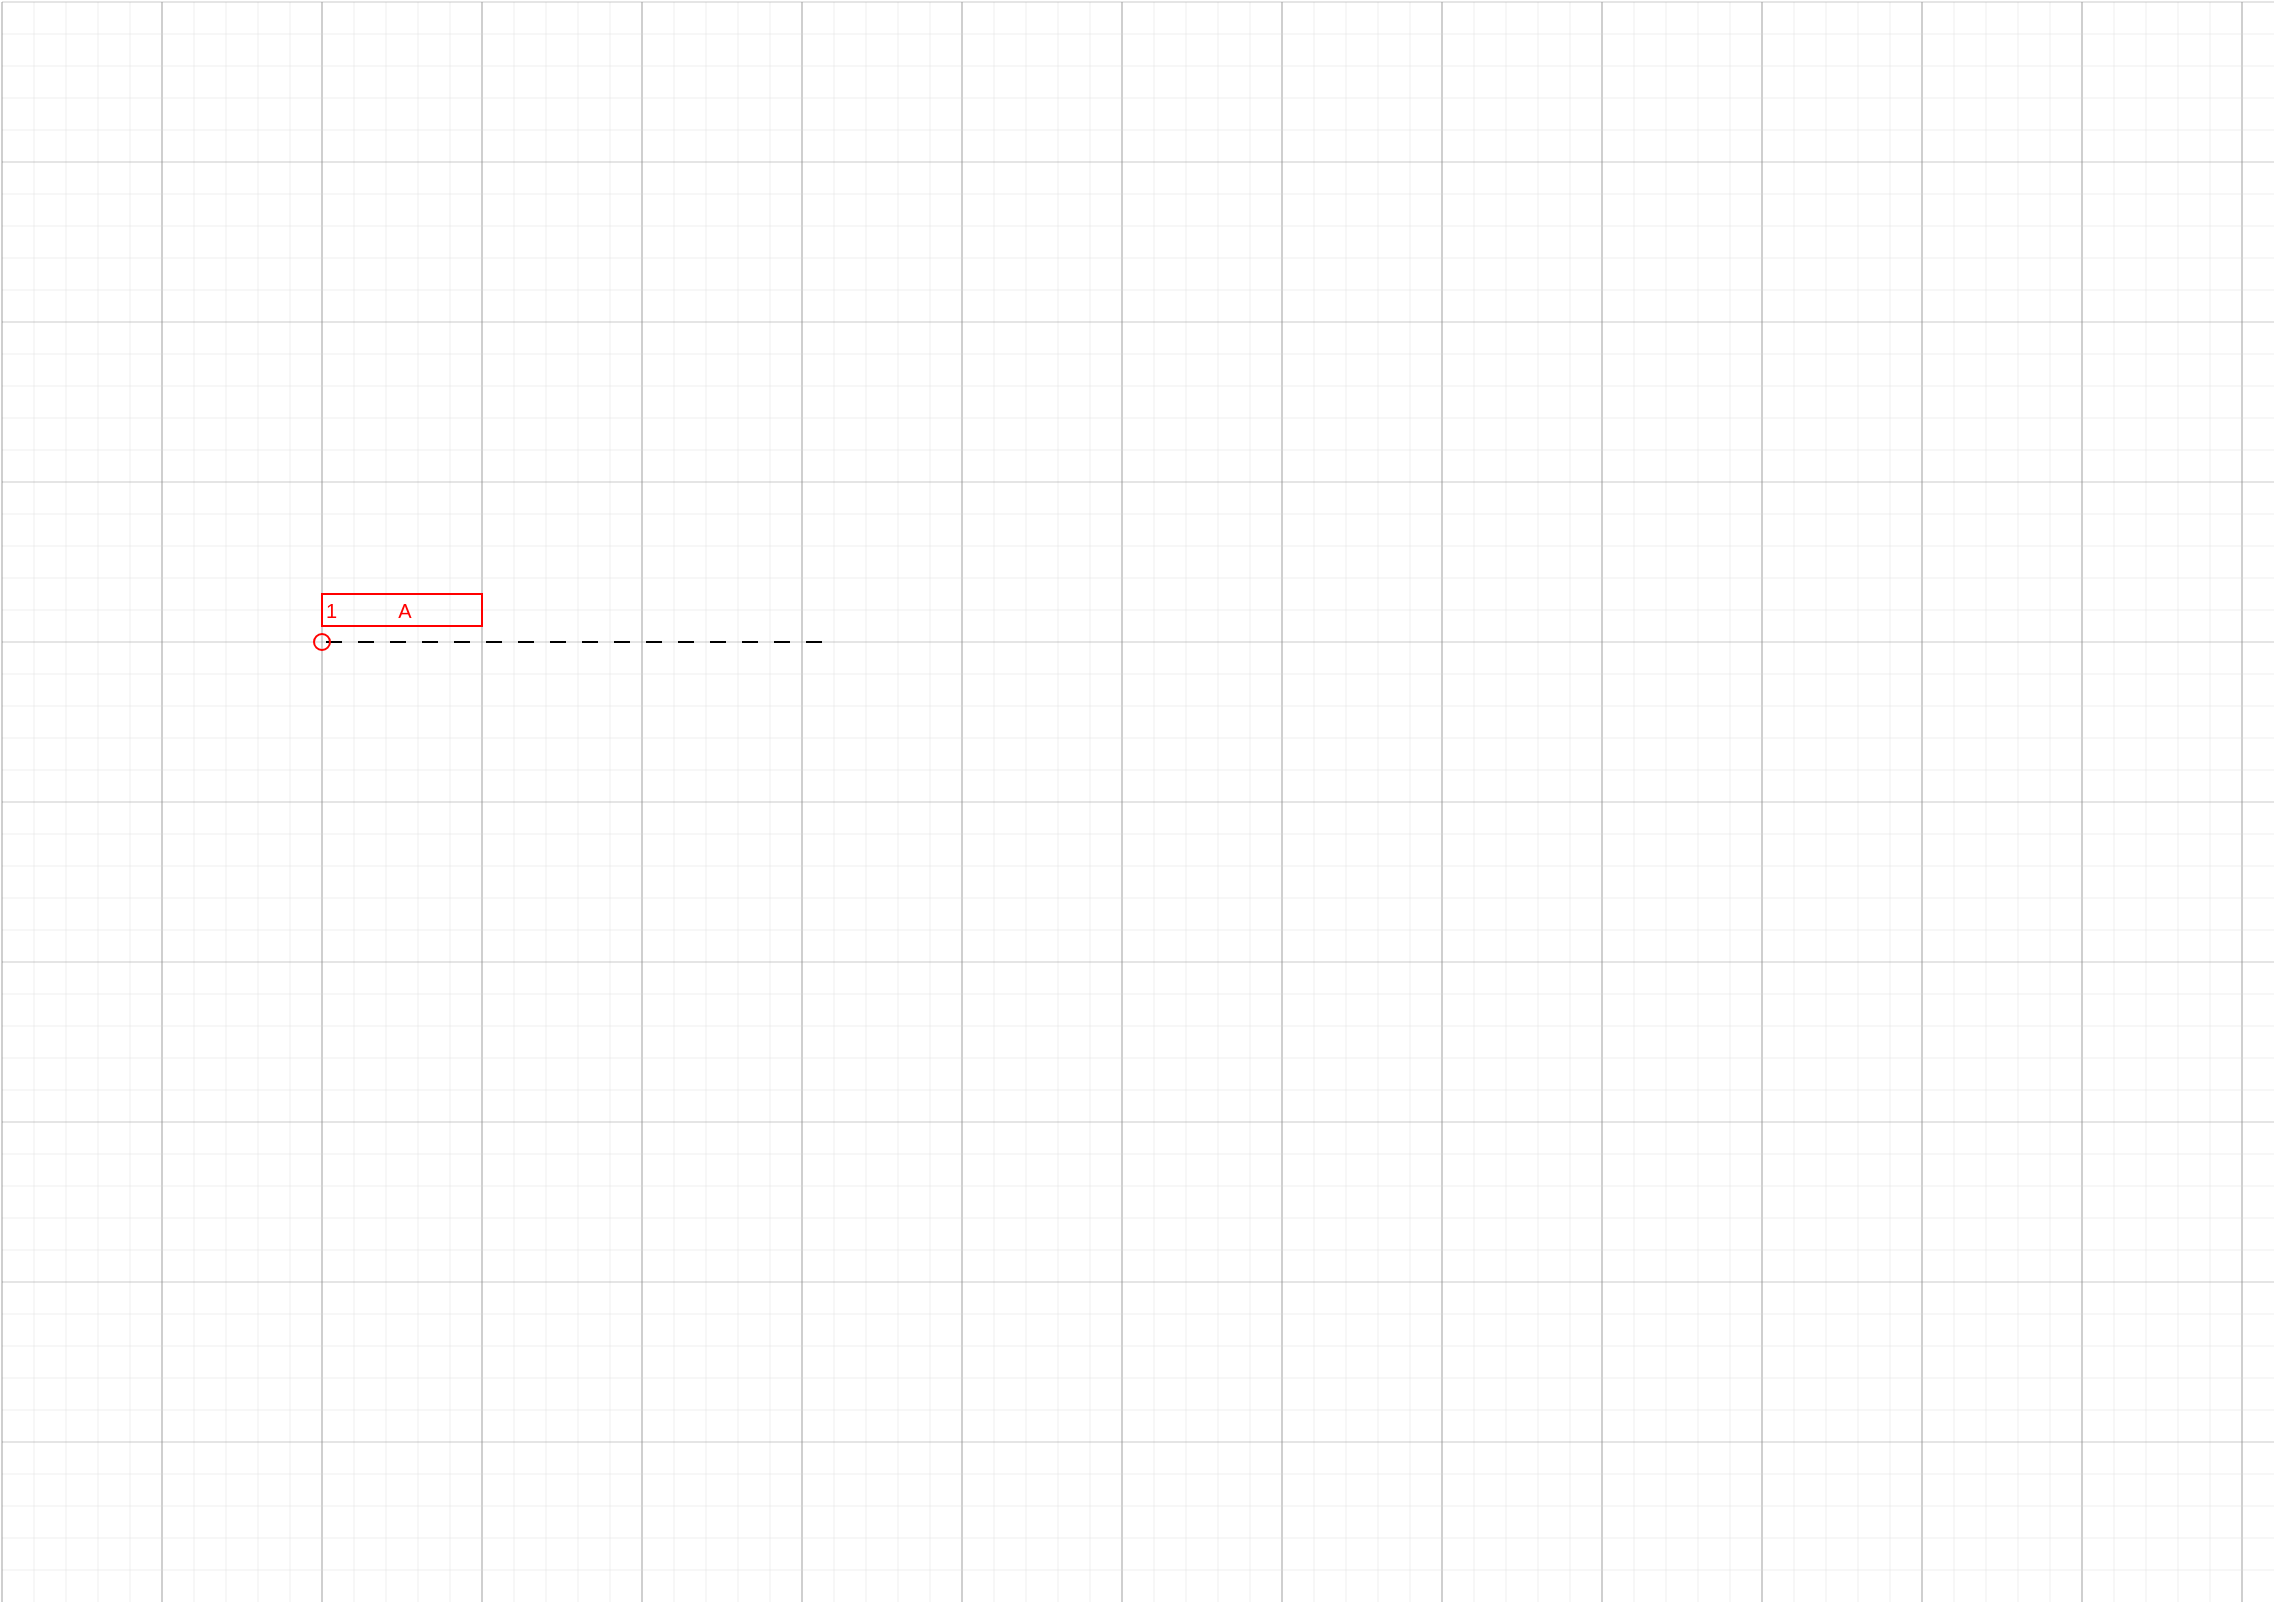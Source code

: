<mxfile compressed="false" version="23.0.2" type="device">
  <diagram name="PZ010A" id="1CP9VX86ncTdAmcYDIcw">
    <mxGraphModel dx="674" dy="378" grid="1" gridSize="2" guides="1" tooltips="1" connect="1" arrows="1" fold="1" page="1" pageScale="1" pageWidth="1169" pageHeight="827" math="0" shadow="0">
      <root>
        <mxCell id="22vkG-h5v2N9dKBLQ-ZE-0" />
        <mxCell id="22vkG-h5v2N9dKBLQ-ZE-1" value="Grid" style="locked=1;" parent="22vkG-h5v2N9dKBLQ-ZE-0" />
        <mxCell id="22vkG-h5v2N9dKBLQ-ZE-2" value="Grid" style="group;noLabel=1;" parent="22vkG-h5v2N9dKBLQ-ZE-1" vertex="1" connectable="0">
          <mxGeometry x="16" y="16" width="1136" height="800" as="geometry" />
        </mxCell>
        <mxCell id="22vkG-h5v2N9dKBLQ-ZE-3" style="vsdxID=1362;edgeStyle=none;startArrow=none;endArrow=none;startSize=5;endSize=5;strokeColor=#D8D8D8;spacingTop=0;spacingBottom=0;spacingLeft=0;spacingRight=0;verticalAlign=middle;html=1;labelBackgroundColor=#ffffff;rounded=0;fillOpacity=80;strokeOpacity=20;" parent="22vkG-h5v2N9dKBLQ-ZE-2" edge="1">
          <mxGeometry relative="1" as="geometry">
            <Array as="points" />
            <mxPoint x="832" y="800" as="sourcePoint" />
            <mxPoint x="832" as="targetPoint" />
          </mxGeometry>
        </mxCell>
        <mxCell id="22vkG-h5v2N9dKBLQ-ZE-4" style="vsdxID=1363;edgeStyle=none;startArrow=none;endArrow=none;startSize=5;endSize=5;strokeColor=#D8D8D8;spacingTop=0;spacingBottom=0;spacingLeft=0;spacingRight=0;verticalAlign=middle;html=1;labelBackgroundColor=#ffffff;rounded=0;fillOpacity=80;strokeOpacity=20;" parent="22vkG-h5v2N9dKBLQ-ZE-2" edge="1">
          <mxGeometry relative="1" as="geometry">
            <Array as="points" />
            <mxPoint x="816" y="800" as="sourcePoint" />
            <mxPoint x="816" as="targetPoint" />
          </mxGeometry>
        </mxCell>
        <mxCell id="22vkG-h5v2N9dKBLQ-ZE-5" style="vsdxID=1364;edgeStyle=none;startArrow=none;endArrow=none;startSize=5;endSize=5;strokeColor=#0F0F0F;spacingTop=0;spacingBottom=0;spacingLeft=0;spacingRight=0;verticalAlign=middle;html=1;labelBackgroundColor=#ffffff;rounded=0;fillOpacity=80;strokeOpacity=20;" parent="22vkG-h5v2N9dKBLQ-ZE-2" edge="1">
          <mxGeometry relative="1" as="geometry">
            <Array as="points" />
            <mxPoint x="800" y="800" as="sourcePoint" />
            <mxPoint x="800" as="targetPoint" />
          </mxGeometry>
        </mxCell>
        <mxCell id="22vkG-h5v2N9dKBLQ-ZE-6" style="vsdxID=1396;edgeStyle=none;startArrow=none;endArrow=none;startSize=5;endSize=5;strokeColor=#0F0F0F;spacingTop=0;spacingBottom=0;spacingLeft=0;spacingRight=0;verticalAlign=middle;html=1;labelBackgroundColor=#ffffff;rounded=0;fillOpacity=80;strokeOpacity=20;" parent="22vkG-h5v2N9dKBLQ-ZE-2" edge="1">
          <mxGeometry relative="1" as="geometry">
            <Array as="points" />
            <mxPoint x="880" y="800" as="sourcePoint" />
            <mxPoint x="880" as="targetPoint" />
          </mxGeometry>
        </mxCell>
        <mxCell id="22vkG-h5v2N9dKBLQ-ZE-7" style="vsdxID=1397;edgeStyle=none;startArrow=none;endArrow=none;startSize=5;endSize=5;strokeColor=#D8D8D8;spacingTop=0;spacingBottom=0;spacingLeft=0;spacingRight=0;verticalAlign=middle;html=1;labelBackgroundColor=#ffffff;rounded=0;fillOpacity=80;strokeOpacity=20;" parent="22vkG-h5v2N9dKBLQ-ZE-2" edge="1">
          <mxGeometry relative="1" as="geometry">
            <Array as="points" />
            <mxPoint x="864" y="800" as="sourcePoint" />
            <mxPoint x="864" as="targetPoint" />
          </mxGeometry>
        </mxCell>
        <mxCell id="22vkG-h5v2N9dKBLQ-ZE-8" style="vsdxID=1398;edgeStyle=none;startArrow=none;endArrow=none;startSize=5;endSize=5;strokeColor=#D8D8D8;spacingTop=0;spacingBottom=0;spacingLeft=0;spacingRight=0;verticalAlign=middle;html=1;labelBackgroundColor=#ffffff;rounded=0;fillOpacity=80;strokeOpacity=20;" parent="22vkG-h5v2N9dKBLQ-ZE-2" edge="1">
          <mxGeometry relative="1" as="geometry">
            <Array as="points" />
            <mxPoint x="848" y="800" as="sourcePoint" />
            <mxPoint x="848" as="targetPoint" />
          </mxGeometry>
        </mxCell>
        <mxCell id="22vkG-h5v2N9dKBLQ-ZE-9" style="vsdxID=1362;edgeStyle=none;startArrow=none;endArrow=none;startSize=5;endSize=5;strokeColor=#D8D8D8;spacingTop=0;spacingBottom=0;spacingLeft=0;spacingRight=0;verticalAlign=middle;html=1;labelBackgroundColor=#ffffff;rounded=0;fillOpacity=80;strokeOpacity=20;" parent="22vkG-h5v2N9dKBLQ-ZE-2" edge="1">
          <mxGeometry relative="1" as="geometry">
            <Array as="points" />
            <mxPoint x="1024" y="800" as="sourcePoint" />
            <mxPoint x="1024" as="targetPoint" />
          </mxGeometry>
        </mxCell>
        <mxCell id="22vkG-h5v2N9dKBLQ-ZE-10" style="vsdxID=1363;edgeStyle=none;startArrow=none;endArrow=none;startSize=5;endSize=5;strokeColor=#D8D8D8;spacingTop=0;spacingBottom=0;spacingLeft=0;spacingRight=0;verticalAlign=middle;html=1;labelBackgroundColor=#ffffff;rounded=0;fillOpacity=80;strokeOpacity=20;" parent="22vkG-h5v2N9dKBLQ-ZE-2" edge="1">
          <mxGeometry relative="1" as="geometry">
            <Array as="points" />
            <mxPoint x="1008" y="800" as="sourcePoint" />
            <mxPoint x="1008" as="targetPoint" />
          </mxGeometry>
        </mxCell>
        <mxCell id="22vkG-h5v2N9dKBLQ-ZE-11" style="vsdxID=1364;edgeStyle=none;startArrow=none;endArrow=none;startSize=5;endSize=5;strokeColor=#D8D8D8;spacingTop=0;spacingBottom=0;spacingLeft=0;spacingRight=0;verticalAlign=middle;html=1;labelBackgroundColor=#ffffff;rounded=0;fillOpacity=80;strokeOpacity=20;" parent="22vkG-h5v2N9dKBLQ-ZE-2" edge="1">
          <mxGeometry relative="1" as="geometry">
            <Array as="points" />
            <mxPoint x="992" y="800" as="sourcePoint" />
            <mxPoint x="992" as="targetPoint" />
          </mxGeometry>
        </mxCell>
        <mxCell id="22vkG-h5v2N9dKBLQ-ZE-12" style="vsdxID=1365;edgeStyle=none;startArrow=none;endArrow=none;startSize=5;endSize=5;strokeColor=#D8D8D8;spacingTop=0;spacingBottom=0;spacingLeft=0;spacingRight=0;verticalAlign=middle;html=1;labelBackgroundColor=#ffffff;rounded=0;fillOpacity=80;strokeOpacity=20;" parent="22vkG-h5v2N9dKBLQ-ZE-2" edge="1">
          <mxGeometry relative="1" as="geometry">
            <Array as="points" />
            <mxPoint x="976" y="800" as="sourcePoint" />
            <mxPoint x="976" as="targetPoint" />
          </mxGeometry>
        </mxCell>
        <mxCell id="22vkG-h5v2N9dKBLQ-ZE-13" style="vsdxID=1366;edgeStyle=none;startArrow=none;endArrow=none;startSize=5;endSize=5;strokeColor=#D8D8D8;spacingTop=0;spacingBottom=0;spacingLeft=0;spacingRight=0;verticalAlign=middle;html=1;labelBackgroundColor=#ffffff;rounded=0;fillOpacity=80;strokeOpacity=20;" parent="22vkG-h5v2N9dKBLQ-ZE-2" edge="1">
          <mxGeometry relative="1" as="geometry">
            <Array as="points" />
            <mxPoint x="944" y="800" as="sourcePoint" />
            <mxPoint x="944" as="targetPoint" />
          </mxGeometry>
        </mxCell>
        <mxCell id="22vkG-h5v2N9dKBLQ-ZE-14" style="vsdxID=1367;edgeStyle=none;startArrow=none;endArrow=none;startSize=5;endSize=5;strokeColor=#D8D8D8;spacingTop=0;spacingBottom=0;spacingLeft=0;spacingRight=0;verticalAlign=middle;html=1;labelBackgroundColor=#ffffff;rounded=0;fillOpacity=80;strokeOpacity=20;" parent="22vkG-h5v2N9dKBLQ-ZE-2" edge="1">
          <mxGeometry relative="1" as="geometry">
            <Array as="points" />
            <mxPoint x="928" y="800" as="sourcePoint" />
            <mxPoint x="928" as="targetPoint" />
          </mxGeometry>
        </mxCell>
        <mxCell id="22vkG-h5v2N9dKBLQ-ZE-15" style="vsdxID=1368;edgeStyle=none;startArrow=none;endArrow=none;startSize=5;endSize=5;strokeColor=#D8D8D8;spacingTop=0;spacingBottom=0;spacingLeft=0;spacingRight=0;verticalAlign=middle;html=1;labelBackgroundColor=#ffffff;rounded=0;fillOpacity=80;strokeOpacity=20;" parent="22vkG-h5v2N9dKBLQ-ZE-2" edge="1">
          <mxGeometry relative="1" as="geometry">
            <Array as="points" />
            <mxPoint x="912" y="800" as="sourcePoint" />
            <mxPoint x="912" as="targetPoint" />
          </mxGeometry>
        </mxCell>
        <mxCell id="22vkG-h5v2N9dKBLQ-ZE-16" style="vsdxID=1369;edgeStyle=none;startArrow=none;endArrow=none;startSize=5;endSize=5;strokeColor=#D8D8D8;spacingTop=0;spacingBottom=0;spacingLeft=0;spacingRight=0;verticalAlign=middle;html=1;labelBackgroundColor=#ffffff;rounded=0;fillOpacity=80;strokeOpacity=20;" parent="22vkG-h5v2N9dKBLQ-ZE-2" edge="1">
          <mxGeometry relative="1" as="geometry">
            <Array as="points" />
            <mxPoint x="896" y="800" as="sourcePoint" />
            <mxPoint x="896" as="targetPoint" />
          </mxGeometry>
        </mxCell>
        <mxCell id="22vkG-h5v2N9dKBLQ-ZE-17" style="vsdxID=1370;edgeStyle=none;startArrow=none;endArrow=none;startSize=5;endSize=5;strokeColor=#0F0F0F;spacingTop=0;spacingBottom=0;spacingLeft=0;spacingRight=0;verticalAlign=middle;html=1;labelBackgroundColor=#ffffff;rounded=0;fillOpacity=80;strokeOpacity=20;" parent="22vkG-h5v2N9dKBLQ-ZE-2" edge="1">
          <mxGeometry relative="1" as="geometry">
            <Array as="points" />
            <mxPoint x="960" y="800" as="sourcePoint" />
            <mxPoint x="960" as="targetPoint" />
          </mxGeometry>
        </mxCell>
        <mxCell id="22vkG-h5v2N9dKBLQ-ZE-18" style="vsdxID=1398;edgeStyle=none;startArrow=none;endArrow=none;startSize=5;endSize=5;strokeColor=#0F0F0F;spacingTop=0;spacingBottom=0;spacingLeft=0;spacingRight=0;verticalAlign=middle;html=1;labelBackgroundColor=#ffffff;rounded=0;fillOpacity=80;strokeOpacity=20;" parent="22vkG-h5v2N9dKBLQ-ZE-2" edge="1">
          <mxGeometry relative="1" as="geometry">
            <Array as="points" />
            <mxPoint x="1040" y="800" as="sourcePoint" />
            <mxPoint x="1040" as="targetPoint" />
          </mxGeometry>
        </mxCell>
        <mxCell id="22vkG-h5v2N9dKBLQ-ZE-19" style="vsdxID=1363;edgeStyle=none;startArrow=none;endArrow=none;startSize=5;endSize=5;strokeColor=#0F0F0F;spacingTop=0;spacingBottom=0;spacingLeft=0;spacingRight=0;verticalAlign=middle;html=1;labelBackgroundColor=#ffffff;rounded=0;fillOpacity=80;strokeOpacity=20;" parent="22vkG-h5v2N9dKBLQ-ZE-2" edge="1">
          <mxGeometry relative="1" as="geometry">
            <Array as="points" />
            <mxPoint x="1120" y="800" as="sourcePoint" />
            <mxPoint x="1120" as="targetPoint" />
          </mxGeometry>
        </mxCell>
        <mxCell id="22vkG-h5v2N9dKBLQ-ZE-20" style="vsdxID=1364;edgeStyle=none;startArrow=none;endArrow=none;startSize=5;endSize=5;strokeColor=#D8D8D8;spacingTop=0;spacingBottom=0;spacingLeft=0;spacingRight=0;verticalAlign=middle;html=1;labelBackgroundColor=#ffffff;rounded=0;fillOpacity=80;strokeOpacity=20;" parent="22vkG-h5v2N9dKBLQ-ZE-2" edge="1">
          <mxGeometry relative="1" as="geometry">
            <Array as="points" />
            <mxPoint x="1104" y="800" as="sourcePoint" />
            <mxPoint x="1104" as="targetPoint" />
          </mxGeometry>
        </mxCell>
        <mxCell id="22vkG-h5v2N9dKBLQ-ZE-21" style="vsdxID=1365;edgeStyle=none;startArrow=none;endArrow=none;startSize=5;endSize=5;strokeColor=#D8D8D8;spacingTop=0;spacingBottom=0;spacingLeft=0;spacingRight=0;verticalAlign=middle;html=1;labelBackgroundColor=#ffffff;rounded=0;fillOpacity=80;strokeOpacity=20;" parent="22vkG-h5v2N9dKBLQ-ZE-2" edge="1">
          <mxGeometry relative="1" as="geometry">
            <Array as="points" />
            <mxPoint x="1088" y="800" as="sourcePoint" />
            <mxPoint x="1088" as="targetPoint" />
          </mxGeometry>
        </mxCell>
        <mxCell id="22vkG-h5v2N9dKBLQ-ZE-22" style="vsdxID=1366;edgeStyle=none;startArrow=none;endArrow=none;startSize=5;endSize=5;strokeColor=#D8D8D8;spacingTop=0;spacingBottom=0;spacingLeft=0;spacingRight=0;verticalAlign=middle;html=1;labelBackgroundColor=#ffffff;rounded=0;fillOpacity=80;strokeOpacity=20;" parent="22vkG-h5v2N9dKBLQ-ZE-2" edge="1">
          <mxGeometry relative="1" as="geometry">
            <Array as="points" />
            <mxPoint x="1056" y="800" as="sourcePoint" />
            <mxPoint x="1056" as="targetPoint" />
          </mxGeometry>
        </mxCell>
        <mxCell id="22vkG-h5v2N9dKBLQ-ZE-23" style="vsdxID=1370;edgeStyle=none;startArrow=none;endArrow=none;startSize=5;endSize=5;strokeColor=#D8D8D8;spacingTop=0;spacingBottom=0;spacingLeft=0;spacingRight=0;verticalAlign=middle;html=1;labelBackgroundColor=#ffffff;rounded=0;fillOpacity=80;strokeOpacity=20;" parent="22vkG-h5v2N9dKBLQ-ZE-2" edge="1">
          <mxGeometry relative="1" as="geometry">
            <Array as="points" />
            <mxPoint x="1072" y="800" as="sourcePoint" />
            <mxPoint x="1072" as="targetPoint" />
          </mxGeometry>
        </mxCell>
        <mxCell id="22vkG-h5v2N9dKBLQ-ZE-24" style="vsdxID=1362;edgeStyle=none;startArrow=none;endArrow=none;startSize=5;endSize=5;strokeColor=#D8D8D8;spacingTop=0;spacingBottom=0;spacingLeft=0;spacingRight=0;verticalAlign=middle;html=1;labelBackgroundColor=#ffffff;rounded=0;fillOpacity=80;strokeOpacity=20;" parent="22vkG-h5v2N9dKBLQ-ZE-2" edge="1">
          <mxGeometry relative="1" as="geometry">
            <Array as="points" />
            <mxPoint x="576" as="sourcePoint" />
            <mxPoint x="576" y="800" as="targetPoint" />
          </mxGeometry>
        </mxCell>
        <mxCell id="22vkG-h5v2N9dKBLQ-ZE-25" style="vsdxID=1363;edgeStyle=none;startArrow=none;endArrow=none;startSize=5;endSize=5;strokeColor=#0F0F0F;spacingTop=0;spacingBottom=0;spacingLeft=0;spacingRight=0;verticalAlign=middle;html=1;labelBackgroundColor=#ffffff;rounded=0;fillOpacity=80;strokeOpacity=20;" parent="22vkG-h5v2N9dKBLQ-ZE-2" edge="1">
          <mxGeometry relative="1" as="geometry">
            <Array as="points" />
            <mxPoint x="560" as="sourcePoint" />
            <mxPoint x="560" y="800" as="targetPoint" />
          </mxGeometry>
        </mxCell>
        <mxCell id="22vkG-h5v2N9dKBLQ-ZE-26" style="vsdxID=1364;edgeStyle=none;startArrow=none;endArrow=none;startSize=5;endSize=5;strokeColor=#D8D8D8;spacingTop=0;spacingBottom=0;spacingLeft=0;spacingRight=0;verticalAlign=middle;html=1;labelBackgroundColor=#ffffff;rounded=0;fillOpacity=80;strokeOpacity=20;" parent="22vkG-h5v2N9dKBLQ-ZE-2" edge="1">
          <mxGeometry relative="1" as="geometry">
            <Array as="points" />
            <mxPoint x="544" as="sourcePoint" />
            <mxPoint x="544" y="800" as="targetPoint" />
          </mxGeometry>
        </mxCell>
        <mxCell id="22vkG-h5v2N9dKBLQ-ZE-27" style="vsdxID=1365;edgeStyle=none;startArrow=none;endArrow=none;startSize=5;endSize=5;strokeColor=#D8D8D8;spacingTop=0;spacingBottom=0;spacingLeft=0;spacingRight=0;verticalAlign=middle;html=1;labelBackgroundColor=#ffffff;rounded=0;fillOpacity=80;strokeOpacity=20;" parent="22vkG-h5v2N9dKBLQ-ZE-2" edge="1">
          <mxGeometry relative="1" as="geometry">
            <Array as="points" />
            <mxPoint x="528" as="sourcePoint" />
            <mxPoint x="528" y="800" as="targetPoint" />
          </mxGeometry>
        </mxCell>
        <mxCell id="22vkG-h5v2N9dKBLQ-ZE-28" style="vsdxID=1366;edgeStyle=none;startArrow=none;endArrow=none;startSize=5;endSize=5;strokeColor=#D8D8D8;spacingTop=0;spacingBottom=0;spacingLeft=0;spacingRight=0;verticalAlign=middle;html=1;labelBackgroundColor=#ffffff;rounded=0;fillOpacity=80;strokeOpacity=20;" parent="22vkG-h5v2N9dKBLQ-ZE-2" edge="1">
          <mxGeometry relative="1" as="geometry">
            <Array as="points" />
            <mxPoint x="496" as="sourcePoint" />
            <mxPoint x="496" y="800" as="targetPoint" />
          </mxGeometry>
        </mxCell>
        <mxCell id="22vkG-h5v2N9dKBLQ-ZE-29" style="vsdxID=1367;edgeStyle=none;startArrow=none;endArrow=none;startSize=5;endSize=5;strokeColor=#0F0F0F;spacingTop=0;spacingBottom=0;spacingLeft=0;spacingRight=0;verticalAlign=middle;html=1;labelBackgroundColor=#ffffff;rounded=0;fillOpacity=80;strokeOpacity=20;" parent="22vkG-h5v2N9dKBLQ-ZE-2" edge="1">
          <mxGeometry relative="1" as="geometry">
            <Array as="points" />
            <mxPoint x="480" as="sourcePoint" />
            <mxPoint x="480" y="800" as="targetPoint" />
          </mxGeometry>
        </mxCell>
        <mxCell id="22vkG-h5v2N9dKBLQ-ZE-30" style="vsdxID=1368;edgeStyle=none;startArrow=none;endArrow=none;startSize=5;endSize=5;strokeColor=#D8D8D8;spacingTop=0;spacingBottom=0;spacingLeft=0;spacingRight=0;verticalAlign=middle;html=1;labelBackgroundColor=#ffffff;rounded=0;fillOpacity=80;strokeOpacity=20;" parent="22vkG-h5v2N9dKBLQ-ZE-2" edge="1">
          <mxGeometry relative="1" as="geometry">
            <Array as="points" />
            <mxPoint x="464" as="sourcePoint" />
            <mxPoint x="464" y="800" as="targetPoint" />
          </mxGeometry>
        </mxCell>
        <mxCell id="22vkG-h5v2N9dKBLQ-ZE-31" style="vsdxID=1369;edgeStyle=none;startArrow=none;endArrow=none;startSize=5;endSize=5;strokeColor=#D8D8D8;spacingTop=0;spacingBottom=0;spacingLeft=0;spacingRight=0;verticalAlign=middle;html=1;labelBackgroundColor=#ffffff;rounded=0;fillOpacity=80;strokeOpacity=20;" parent="22vkG-h5v2N9dKBLQ-ZE-2" edge="1">
          <mxGeometry relative="1" as="geometry">
            <Array as="points" />
            <mxPoint x="448" as="sourcePoint" />
            <mxPoint x="448" y="800" as="targetPoint" />
          </mxGeometry>
        </mxCell>
        <mxCell id="22vkG-h5v2N9dKBLQ-ZE-32" style="vsdxID=1370;edgeStyle=none;startArrow=none;endArrow=none;startSize=5;endSize=5;strokeColor=#D8D8D8;spacingTop=0;spacingBottom=0;spacingLeft=0;spacingRight=0;verticalAlign=middle;html=1;labelBackgroundColor=#ffffff;rounded=0;fillOpacity=80;strokeOpacity=20;" parent="22vkG-h5v2N9dKBLQ-ZE-2" edge="1">
          <mxGeometry relative="1" as="geometry">
            <Array as="points" />
            <mxPoint x="512" as="sourcePoint" />
            <mxPoint x="512" y="800" as="targetPoint" />
          </mxGeometry>
        </mxCell>
        <mxCell id="22vkG-h5v2N9dKBLQ-ZE-33" style="vsdxID=1371;edgeStyle=none;startArrow=none;endArrow=none;startSize=5;endSize=5;strokeColor=#D8D8D8;spacingTop=0;spacingBottom=0;spacingLeft=0;spacingRight=0;verticalAlign=middle;html=1;labelBackgroundColor=#ffffff;rounded=0;fillOpacity=80;strokeOpacity=20;" parent="22vkG-h5v2N9dKBLQ-ZE-2" edge="1">
          <mxGeometry relative="1" as="geometry">
            <Array as="points" />
            <mxPoint x="432" as="sourcePoint" />
            <mxPoint x="432" y="800" as="targetPoint" />
          </mxGeometry>
        </mxCell>
        <mxCell id="22vkG-h5v2N9dKBLQ-ZE-34" style="vsdxID=1372;edgeStyle=none;startArrow=none;endArrow=none;startSize=5;endSize=5;strokeColor=#D8D8D8;spacingTop=0;spacingBottom=0;spacingLeft=0;spacingRight=0;verticalAlign=middle;html=1;labelBackgroundColor=#ffffff;rounded=0;fillOpacity=80;strokeOpacity=20;" parent="22vkG-h5v2N9dKBLQ-ZE-2" edge="1">
          <mxGeometry relative="1" as="geometry">
            <Array as="points" />
            <mxPoint x="416" as="sourcePoint" />
            <mxPoint x="416" y="800" as="targetPoint" />
          </mxGeometry>
        </mxCell>
        <mxCell id="22vkG-h5v2N9dKBLQ-ZE-35" style="vsdxID=1373;edgeStyle=none;startArrow=none;endArrow=none;startSize=5;endSize=5;strokeColor=#0F0F0F;spacingTop=0;spacingBottom=0;spacingLeft=0;spacingRight=0;verticalAlign=middle;html=1;labelBackgroundColor=#ffffff;rounded=0;fillOpacity=80;strokeOpacity=20;" parent="22vkG-h5v2N9dKBLQ-ZE-2" edge="1">
          <mxGeometry relative="1" as="geometry">
            <Array as="points" />
            <mxPoint x="400" as="sourcePoint" />
            <mxPoint x="400" y="800" as="targetPoint" />
          </mxGeometry>
        </mxCell>
        <mxCell id="22vkG-h5v2N9dKBLQ-ZE-36" style="vsdxID=1374;edgeStyle=none;startArrow=none;endArrow=none;startSize=5;endSize=5;strokeColor=#D8D8D8;spacingTop=0;spacingBottom=0;spacingLeft=0;spacingRight=0;verticalAlign=middle;html=1;labelBackgroundColor=#ffffff;rounded=0;fillOpacity=80;strokeOpacity=20;" parent="22vkG-h5v2N9dKBLQ-ZE-2" edge="1">
          <mxGeometry relative="1" as="geometry">
            <Array as="points" />
            <mxPoint x="384" as="sourcePoint" />
            <mxPoint x="384" y="800" as="targetPoint" />
          </mxGeometry>
        </mxCell>
        <mxCell id="22vkG-h5v2N9dKBLQ-ZE-37" style="vsdxID=1375;edgeStyle=none;startArrow=none;endArrow=none;startSize=5;endSize=5;strokeColor=#D8D8D8;spacingTop=0;spacingBottom=0;spacingLeft=0;spacingRight=0;verticalAlign=middle;html=1;labelBackgroundColor=#ffffff;rounded=0;fillOpacity=80;strokeOpacity=20;" parent="22vkG-h5v2N9dKBLQ-ZE-2" edge="1">
          <mxGeometry relative="1" as="geometry">
            <Array as="points" />
            <mxPoint x="352" as="sourcePoint" />
            <mxPoint x="352" y="800" as="targetPoint" />
          </mxGeometry>
        </mxCell>
        <mxCell id="22vkG-h5v2N9dKBLQ-ZE-38" style="vsdxID=1376;edgeStyle=none;startArrow=none;endArrow=none;startSize=5;endSize=5;strokeColor=#D8D8D8;spacingTop=0;spacingBottom=0;spacingLeft=0;spacingRight=0;verticalAlign=middle;html=1;labelBackgroundColor=#ffffff;rounded=0;fillOpacity=80;strokeOpacity=20;" parent="22vkG-h5v2N9dKBLQ-ZE-2" edge="1">
          <mxGeometry relative="1" as="geometry">
            <Array as="points" />
            <mxPoint x="336" as="sourcePoint" />
            <mxPoint x="336" y="800" as="targetPoint" />
          </mxGeometry>
        </mxCell>
        <mxCell id="22vkG-h5v2N9dKBLQ-ZE-39" style="vsdxID=1377;edgeStyle=none;startArrow=none;endArrow=none;startSize=5;endSize=5;strokeColor=#0F0F0F;spacingTop=0;spacingBottom=0;spacingLeft=0;spacingRight=0;verticalAlign=middle;html=1;labelBackgroundColor=#ffffff;rounded=0;fillOpacity=80;strokeOpacity=20;" parent="22vkG-h5v2N9dKBLQ-ZE-2" edge="1">
          <mxGeometry relative="1" as="geometry">
            <Array as="points" />
            <mxPoint x="320" as="sourcePoint" />
            <mxPoint x="320" y="800" as="targetPoint" />
          </mxGeometry>
        </mxCell>
        <mxCell id="22vkG-h5v2N9dKBLQ-ZE-40" style="vsdxID=1378;edgeStyle=none;startArrow=none;endArrow=none;startSize=5;endSize=5;strokeColor=#D8D8D8;spacingTop=0;spacingBottom=0;spacingLeft=0;spacingRight=0;verticalAlign=middle;html=1;labelBackgroundColor=#ffffff;rounded=0;fillOpacity=80;strokeOpacity=20;" parent="22vkG-h5v2N9dKBLQ-ZE-2" edge="1">
          <mxGeometry relative="1" as="geometry">
            <Array as="points" />
            <mxPoint x="304" as="sourcePoint" />
            <mxPoint x="304" y="800" as="targetPoint" />
          </mxGeometry>
        </mxCell>
        <mxCell id="22vkG-h5v2N9dKBLQ-ZE-41" style="vsdxID=1379;edgeStyle=none;startArrow=none;endArrow=none;startSize=5;endSize=5;strokeColor=#D8D8D8;spacingTop=0;spacingBottom=0;spacingLeft=0;spacingRight=0;verticalAlign=middle;html=1;labelBackgroundColor=#ffffff;rounded=0;fillOpacity=80;strokeOpacity=20;" parent="22vkG-h5v2N9dKBLQ-ZE-2" edge="1">
          <mxGeometry relative="1" as="geometry">
            <Array as="points" />
            <mxPoint x="368" as="sourcePoint" />
            <mxPoint x="368" y="800" as="targetPoint" />
          </mxGeometry>
        </mxCell>
        <mxCell id="22vkG-h5v2N9dKBLQ-ZE-42" style="vsdxID=1380;edgeStyle=none;startArrow=none;endArrow=none;startSize=5;endSize=5;strokeColor=#D8D8D8;spacingTop=0;spacingBottom=0;spacingLeft=0;spacingRight=0;verticalAlign=middle;html=1;labelBackgroundColor=#ffffff;rounded=0;fillOpacity=80;strokeOpacity=20;" parent="22vkG-h5v2N9dKBLQ-ZE-2" edge="1">
          <mxGeometry relative="1" as="geometry">
            <Array as="points" />
            <mxPoint x="288" as="sourcePoint" />
            <mxPoint x="288" y="800" as="targetPoint" />
          </mxGeometry>
        </mxCell>
        <mxCell id="22vkG-h5v2N9dKBLQ-ZE-43" style="vsdxID=1381;edgeStyle=none;startArrow=none;endArrow=none;startSize=5;endSize=5;strokeColor=#D8D8D8;spacingTop=0;spacingBottom=0;spacingLeft=0;spacingRight=0;verticalAlign=middle;html=1;labelBackgroundColor=#ffffff;rounded=0;fillOpacity=80;strokeOpacity=20;" parent="22vkG-h5v2N9dKBLQ-ZE-2" edge="1">
          <mxGeometry relative="1" as="geometry">
            <Array as="points" />
            <mxPoint x="272" as="sourcePoint" />
            <mxPoint x="272" y="800" as="targetPoint" />
          </mxGeometry>
        </mxCell>
        <mxCell id="22vkG-h5v2N9dKBLQ-ZE-44" style="vsdxID=1382;edgeStyle=none;startArrow=none;endArrow=none;startSize=5;endSize=5;strokeColor=#D8D8D8;spacingTop=0;spacingBottom=0;spacingLeft=0;spacingRight=0;verticalAlign=middle;html=1;labelBackgroundColor=#ffffff;rounded=0;fillOpacity=80;strokeOpacity=20;" parent="22vkG-h5v2N9dKBLQ-ZE-2" edge="1">
          <mxGeometry relative="1" as="geometry">
            <Array as="points" />
            <mxPoint x="256" as="sourcePoint" />
            <mxPoint x="256" y="800" as="targetPoint" />
          </mxGeometry>
        </mxCell>
        <mxCell id="22vkG-h5v2N9dKBLQ-ZE-45" style="vsdxID=1383;edgeStyle=none;startArrow=none;endArrow=none;startSize=5;endSize=5;strokeColor=#0F0F0F;spacingTop=0;spacingBottom=0;spacingLeft=0;spacingRight=0;verticalAlign=middle;html=1;labelBackgroundColor=#ffffff;rounded=0;fillOpacity=80;strokeOpacity=20;" parent="22vkG-h5v2N9dKBLQ-ZE-2" edge="1">
          <mxGeometry relative="1" as="geometry">
            <Array as="points" />
            <mxPoint x="240" as="sourcePoint" />
            <mxPoint x="240" y="800" as="targetPoint" />
          </mxGeometry>
        </mxCell>
        <mxCell id="22vkG-h5v2N9dKBLQ-ZE-46" style="vsdxID=1384;edgeStyle=none;startArrow=none;endArrow=none;startSize=5;endSize=5;strokeColor=#D8D8D8;spacingTop=0;spacingBottom=0;spacingLeft=0;spacingRight=0;verticalAlign=middle;html=1;labelBackgroundColor=#ffffff;rounded=0;fillOpacity=80;strokeOpacity=20;" parent="22vkG-h5v2N9dKBLQ-ZE-2" edge="1">
          <mxGeometry relative="1" as="geometry">
            <Array as="points" />
            <mxPoint x="208" as="sourcePoint" />
            <mxPoint x="208" y="800" as="targetPoint" />
          </mxGeometry>
        </mxCell>
        <mxCell id="22vkG-h5v2N9dKBLQ-ZE-47" style="vsdxID=1385;edgeStyle=none;startArrow=none;endArrow=none;startSize=5;endSize=5;strokeColor=#D8D8D8;spacingTop=0;spacingBottom=0;spacingLeft=0;spacingRight=0;verticalAlign=middle;html=1;labelBackgroundColor=#ffffff;rounded=0;fillOpacity=80;strokeOpacity=20;" parent="22vkG-h5v2N9dKBLQ-ZE-2" edge="1">
          <mxGeometry relative="1" as="geometry">
            <Array as="points" />
            <mxPoint x="192" as="sourcePoint" />
            <mxPoint x="192" y="800" as="targetPoint" />
          </mxGeometry>
        </mxCell>
        <mxCell id="22vkG-h5v2N9dKBLQ-ZE-48" style="vsdxID=1386;edgeStyle=none;startArrow=none;endArrow=none;startSize=5;endSize=5;strokeColor=#D8D8D8;spacingTop=0;spacingBottom=0;spacingLeft=0;spacingRight=0;verticalAlign=middle;html=1;labelBackgroundColor=#ffffff;rounded=0;fillOpacity=80;strokeOpacity=20;" parent="22vkG-h5v2N9dKBLQ-ZE-2" edge="1">
          <mxGeometry relative="1" as="geometry">
            <Array as="points" />
            <mxPoint x="176" as="sourcePoint" />
            <mxPoint x="176" y="800" as="targetPoint" />
          </mxGeometry>
        </mxCell>
        <mxCell id="22vkG-h5v2N9dKBLQ-ZE-49" style="vsdxID=1387;edgeStyle=none;startArrow=none;endArrow=none;startSize=5;endSize=5;strokeColor=#0F0F0F;spacingTop=0;spacingBottom=0;spacingLeft=0;spacingRight=0;verticalAlign=middle;html=1;labelBackgroundColor=#ffffff;rounded=0;fillOpacity=80;strokeOpacity=20;" parent="22vkG-h5v2N9dKBLQ-ZE-2" edge="1">
          <mxGeometry relative="1" as="geometry">
            <Array as="points" />
            <mxPoint x="160" as="sourcePoint" />
            <mxPoint x="160" y="800" as="targetPoint" />
          </mxGeometry>
        </mxCell>
        <mxCell id="22vkG-h5v2N9dKBLQ-ZE-50" style="vsdxID=1388;edgeStyle=none;startArrow=none;endArrow=none;startSize=5;endSize=5;strokeColor=#D8D8D8;spacingTop=0;spacingBottom=0;spacingLeft=0;spacingRight=0;verticalAlign=middle;html=1;labelBackgroundColor=#ffffff;rounded=0;fillOpacity=80;strokeOpacity=20;" parent="22vkG-h5v2N9dKBLQ-ZE-2" edge="1">
          <mxGeometry relative="1" as="geometry">
            <Array as="points" />
            <mxPoint x="224" as="sourcePoint" />
            <mxPoint x="224" y="800" as="targetPoint" />
          </mxGeometry>
        </mxCell>
        <mxCell id="22vkG-h5v2N9dKBLQ-ZE-51" style="vsdxID=1389;edgeStyle=none;startArrow=none;endArrow=none;startSize=5;endSize=5;strokeColor=#D8D8D8;spacingTop=0;spacingBottom=0;spacingLeft=0;spacingRight=0;verticalAlign=middle;html=1;labelBackgroundColor=#ffffff;rounded=0;fillOpacity=80;strokeOpacity=20;" parent="22vkG-h5v2N9dKBLQ-ZE-2" edge="1">
          <mxGeometry relative="1" as="geometry">
            <Array as="points" />
            <mxPoint x="144" as="sourcePoint" />
            <mxPoint x="144" y="800" as="targetPoint" />
          </mxGeometry>
        </mxCell>
        <mxCell id="22vkG-h5v2N9dKBLQ-ZE-52" style="vsdxID=1390;edgeStyle=none;startArrow=none;endArrow=none;startSize=5;endSize=5;strokeColor=#D8D8D8;spacingTop=0;spacingBottom=0;spacingLeft=0;spacingRight=0;verticalAlign=middle;html=1;labelBackgroundColor=#ffffff;rounded=0;fillOpacity=80;strokeOpacity=20;" parent="22vkG-h5v2N9dKBLQ-ZE-2" edge="1">
          <mxGeometry relative="1" as="geometry">
            <Array as="points" />
            <mxPoint x="128" as="sourcePoint" />
            <mxPoint x="128" y="800" as="targetPoint" />
          </mxGeometry>
        </mxCell>
        <mxCell id="22vkG-h5v2N9dKBLQ-ZE-53" style="vsdxID=1391;edgeStyle=none;startArrow=none;endArrow=none;startSize=5;endSize=5;strokeColor=#D8D8D8;spacingTop=0;spacingBottom=0;spacingLeft=0;spacingRight=0;verticalAlign=middle;html=1;labelBackgroundColor=#ffffff;rounded=0;fillOpacity=80;strokeOpacity=20;" parent="22vkG-h5v2N9dKBLQ-ZE-2" edge="1">
          <mxGeometry relative="1" as="geometry">
            <Array as="points" />
            <mxPoint x="112" as="sourcePoint" />
            <mxPoint x="112" y="800" as="targetPoint" />
          </mxGeometry>
        </mxCell>
        <mxCell id="22vkG-h5v2N9dKBLQ-ZE-54" style="vsdxID=1392;edgeStyle=none;startArrow=none;endArrow=none;startSize=5;endSize=5;strokeColor=#D8D8D8;spacingTop=0;spacingBottom=0;spacingLeft=0;spacingRight=0;verticalAlign=middle;html=1;labelBackgroundColor=#ffffff;rounded=0;fillOpacity=80;strokeOpacity=20;" parent="22vkG-h5v2N9dKBLQ-ZE-2" edge="1">
          <mxGeometry relative="1" as="geometry">
            <mxPoint x="-1" as="offset" />
            <Array as="points" />
            <mxPoint x="48" as="sourcePoint" />
            <mxPoint x="48" y="800" as="targetPoint" />
          </mxGeometry>
        </mxCell>
        <mxCell id="22vkG-h5v2N9dKBLQ-ZE-55" style="vsdxID=1393;edgeStyle=none;startArrow=none;endArrow=none;startSize=5;endSize=5;strokeColor=#D8D8D8;spacingTop=0;spacingBottom=0;spacingLeft=0;spacingRight=0;verticalAlign=middle;html=1;labelBackgroundColor=#ffffff;rounded=0;fillOpacity=80;strokeOpacity=20;" parent="22vkG-h5v2N9dKBLQ-ZE-2" edge="1">
          <mxGeometry relative="1" as="geometry">
            <Array as="points" />
            <mxPoint x="64" as="sourcePoint" />
            <mxPoint x="64" y="800" as="targetPoint" />
          </mxGeometry>
        </mxCell>
        <mxCell id="22vkG-h5v2N9dKBLQ-ZE-56" style="vsdxID=1394;edgeStyle=none;startArrow=none;endArrow=none;startSize=5;endSize=5;strokeColor=#D8D8D8;spacingTop=0;spacingBottom=0;spacingLeft=0;spacingRight=0;verticalAlign=middle;html=1;labelBackgroundColor=#ffffff;rounded=0;fillOpacity=80;strokeOpacity=20;" parent="22vkG-h5v2N9dKBLQ-ZE-2" edge="1">
          <mxGeometry relative="1" as="geometry">
            <mxPoint as="offset" />
            <Array as="points" />
            <mxPoint x="16" as="sourcePoint" />
            <mxPoint x="16" y="800" as="targetPoint" />
          </mxGeometry>
        </mxCell>
        <mxCell id="22vkG-h5v2N9dKBLQ-ZE-57" style="vsdxID=1395;edgeStyle=none;startArrow=none;endArrow=none;startSize=5;endSize=5;strokeColor=#0F0F0F;spacingTop=0;spacingBottom=0;spacingLeft=0;spacingRight=0;verticalAlign=middle;html=1;labelBackgroundColor=#ffffff;rounded=0;fillOpacity=80;strokeOpacity=20;" parent="22vkG-h5v2N9dKBLQ-ZE-2" edge="1">
          <mxGeometry relative="1" as="geometry">
            <Array as="points" />
            <mxPoint x="80" as="sourcePoint" />
            <mxPoint x="80" y="800" as="targetPoint" />
          </mxGeometry>
        </mxCell>
        <mxCell id="22vkG-h5v2N9dKBLQ-ZE-58" style="vsdxID=1396;edgeStyle=none;startArrow=none;endArrow=none;startSize=5;endSize=5;strokeColor=#D8D8D8;spacingTop=0;spacingBottom=0;spacingLeft=0;spacingRight=0;verticalAlign=middle;html=1;labelBackgroundColor=#ffffff;rounded=0;fillOpacity=80;strokeOpacity=20;" parent="22vkG-h5v2N9dKBLQ-ZE-2" edge="1">
          <mxGeometry relative="1" as="geometry">
            <Array as="points" />
            <mxPoint x="624" as="sourcePoint" />
            <mxPoint x="624" y="800" as="targetPoint" />
          </mxGeometry>
        </mxCell>
        <mxCell id="22vkG-h5v2N9dKBLQ-ZE-59" style="vsdxID=1397;edgeStyle=none;startArrow=none;endArrow=none;startSize=5;endSize=5;strokeColor=#D8D8D8;spacingTop=0;spacingBottom=0;spacingLeft=0;spacingRight=0;verticalAlign=middle;html=1;labelBackgroundColor=#ffffff;rounded=0;fillOpacity=80;strokeOpacity=20;" parent="22vkG-h5v2N9dKBLQ-ZE-2" edge="1">
          <mxGeometry relative="1" as="geometry">
            <Array as="points" />
            <mxPoint x="608" as="sourcePoint" />
            <mxPoint x="608" y="800" as="targetPoint" />
          </mxGeometry>
        </mxCell>
        <mxCell id="22vkG-h5v2N9dKBLQ-ZE-60" style="vsdxID=1398;edgeStyle=none;startArrow=none;endArrow=none;startSize=5;endSize=5;strokeColor=#D8D8D8;spacingTop=0;spacingBottom=0;spacingLeft=0;spacingRight=0;verticalAlign=middle;html=1;labelBackgroundColor=#ffffff;rounded=0;fillOpacity=80;strokeOpacity=20;" parent="22vkG-h5v2N9dKBLQ-ZE-2" edge="1">
          <mxGeometry relative="1" as="geometry">
            <Array as="points" />
            <mxPoint x="592" as="sourcePoint" />
            <mxPoint x="592" y="800" as="targetPoint" />
          </mxGeometry>
        </mxCell>
        <mxCell id="22vkG-h5v2N9dKBLQ-ZE-61" style="vsdxID=1399;edgeStyle=none;startArrow=none;endArrow=none;startSize=5;endSize=5;strokeColor=#D8D8D8;spacingTop=0;spacingBottom=0;spacingLeft=0;spacingRight=0;verticalAlign=middle;html=1;labelBackgroundColor=#ffffff;rounded=0;fillOpacity=80;strokeOpacity=20;" parent="22vkG-h5v2N9dKBLQ-ZE-2" edge="1">
          <mxGeometry relative="1" as="geometry">
            <Array as="points" />
            <mxPoint x="96" as="sourcePoint" />
            <mxPoint x="96" y="800" as="targetPoint" />
          </mxGeometry>
        </mxCell>
        <mxCell id="22vkG-h5v2N9dKBLQ-ZE-62" style="vsdxID=1403;edgeStyle=none;startArrow=none;endArrow=none;startSize=5;endSize=5;strokeColor=#D8D8D8;spacingTop=0;spacingBottom=0;spacingLeft=0;spacingRight=0;verticalAlign=middle;html=1;labelBackgroundColor=#ffffff;rounded=0;fillOpacity=80;strokeOpacity=20;" parent="22vkG-h5v2N9dKBLQ-ZE-2" edge="1">
          <mxGeometry relative="1" as="geometry">
            <Array as="points" />
            <mxPoint x="32" as="sourcePoint" />
            <mxPoint x="32" y="800" as="targetPoint" />
          </mxGeometry>
        </mxCell>
        <mxCell id="22vkG-h5v2N9dKBLQ-ZE-63" style="vsdxID=1362;edgeStyle=none;startArrow=none;endArrow=none;startSize=5;endSize=5;strokeColor=#D8D8D8;spacingTop=0;spacingBottom=0;spacingLeft=0;spacingRight=0;verticalAlign=middle;html=1;labelBackgroundColor=#ffffff;rounded=0;fillOpacity=80;strokeOpacity=20;" parent="22vkG-h5v2N9dKBLQ-ZE-2" edge="1">
          <mxGeometry relative="1" as="geometry">
            <Array as="points" />
            <mxPoint x="768" as="sourcePoint" />
            <mxPoint x="768" y="800" as="targetPoint" />
          </mxGeometry>
        </mxCell>
        <mxCell id="22vkG-h5v2N9dKBLQ-ZE-64" style="vsdxID=1363;edgeStyle=none;startArrow=none;endArrow=none;startSize=5;endSize=5;strokeColor=#D8D8D8;spacingTop=0;spacingBottom=0;spacingLeft=0;spacingRight=0;verticalAlign=middle;html=1;labelBackgroundColor=#ffffff;rounded=0;fillOpacity=80;strokeOpacity=20;" parent="22vkG-h5v2N9dKBLQ-ZE-2" edge="1">
          <mxGeometry relative="1" as="geometry">
            <Array as="points" />
            <mxPoint x="752" as="sourcePoint" />
            <mxPoint x="752" y="800" as="targetPoint" />
          </mxGeometry>
        </mxCell>
        <mxCell id="22vkG-h5v2N9dKBLQ-ZE-65" style="vsdxID=1364;edgeStyle=none;startArrow=none;endArrow=none;startSize=5;endSize=5;strokeColor=#D8D8D8;spacingTop=0;spacingBottom=0;spacingLeft=0;spacingRight=0;verticalAlign=middle;html=1;labelBackgroundColor=#ffffff;rounded=0;fillOpacity=80;strokeOpacity=20;" parent="22vkG-h5v2N9dKBLQ-ZE-2" edge="1">
          <mxGeometry relative="1" as="geometry">
            <Array as="points" />
            <mxPoint x="736" as="sourcePoint" />
            <mxPoint x="736" y="800" as="targetPoint" />
          </mxGeometry>
        </mxCell>
        <mxCell id="22vkG-h5v2N9dKBLQ-ZE-66" style="vsdxID=1365;edgeStyle=none;startArrow=none;endArrow=none;startSize=5;endSize=5;strokeColor=#0F0F0F;spacingTop=0;spacingBottom=0;spacingLeft=0;spacingRight=0;verticalAlign=middle;html=1;labelBackgroundColor=#ffffff;rounded=0;fillOpacity=80;strokeOpacity=20;" parent="22vkG-h5v2N9dKBLQ-ZE-2" edge="1">
          <mxGeometry relative="1" as="geometry">
            <Array as="points" />
            <mxPoint x="720" as="sourcePoint" />
            <mxPoint x="720" y="800" as="targetPoint" />
          </mxGeometry>
        </mxCell>
        <mxCell id="22vkG-h5v2N9dKBLQ-ZE-67" style="vsdxID=1366;edgeStyle=none;startArrow=none;endArrow=none;startSize=5;endSize=5;strokeColor=#D8D8D8;spacingTop=0;spacingBottom=0;spacingLeft=0;spacingRight=0;verticalAlign=middle;html=1;labelBackgroundColor=#ffffff;rounded=0;fillOpacity=80;strokeOpacity=20;" parent="22vkG-h5v2N9dKBLQ-ZE-2" edge="1">
          <mxGeometry relative="1" as="geometry">
            <Array as="points" />
            <mxPoint x="688" as="sourcePoint" />
            <mxPoint x="688" y="800" as="targetPoint" />
          </mxGeometry>
        </mxCell>
        <mxCell id="22vkG-h5v2N9dKBLQ-ZE-68" style="vsdxID=1367;edgeStyle=none;startArrow=none;endArrow=none;startSize=5;endSize=5;strokeColor=#D8D8D8;spacingTop=0;spacingBottom=0;spacingLeft=0;spacingRight=0;verticalAlign=middle;html=1;labelBackgroundColor=#ffffff;rounded=0;fillOpacity=80;strokeOpacity=20;" parent="22vkG-h5v2N9dKBLQ-ZE-2" edge="1">
          <mxGeometry relative="1" as="geometry">
            <Array as="points" />
            <mxPoint x="672" as="sourcePoint" />
            <mxPoint x="672" y="800" as="targetPoint" />
          </mxGeometry>
        </mxCell>
        <mxCell id="22vkG-h5v2N9dKBLQ-ZE-69" style="vsdxID=1368;edgeStyle=none;startArrow=none;endArrow=none;startSize=5;endSize=5;strokeColor=#D8D8D8;spacingTop=0;spacingBottom=0;spacingLeft=0;spacingRight=0;verticalAlign=middle;html=1;labelBackgroundColor=#ffffff;rounded=0;fillOpacity=80;strokeOpacity=20;" parent="22vkG-h5v2N9dKBLQ-ZE-2" edge="1">
          <mxGeometry relative="1" as="geometry">
            <Array as="points" />
            <mxPoint x="656" as="sourcePoint" />
            <mxPoint x="656" y="800" as="targetPoint" />
          </mxGeometry>
        </mxCell>
        <mxCell id="22vkG-h5v2N9dKBLQ-ZE-70" style="vsdxID=1369;edgeStyle=none;startArrow=none;endArrow=none;startSize=5;endSize=5;strokeColor=#0F0F0F;spacingTop=0;spacingBottom=0;spacingLeft=0;spacingRight=0;verticalAlign=middle;html=1;labelBackgroundColor=#ffffff;rounded=0;fillOpacity=80;strokeOpacity=20;" parent="22vkG-h5v2N9dKBLQ-ZE-2" edge="1">
          <mxGeometry relative="1" as="geometry">
            <Array as="points" />
            <mxPoint x="640" as="sourcePoint" />
            <mxPoint x="640" y="800" as="targetPoint" />
          </mxGeometry>
        </mxCell>
        <mxCell id="22vkG-h5v2N9dKBLQ-ZE-71" style="vsdxID=1370;edgeStyle=none;startArrow=none;endArrow=none;startSize=5;endSize=5;strokeColor=#D8D8D8;spacingTop=0;spacingBottom=0;spacingLeft=0;spacingRight=0;verticalAlign=middle;html=1;labelBackgroundColor=#ffffff;rounded=0;fillOpacity=80;strokeOpacity=20;" parent="22vkG-h5v2N9dKBLQ-ZE-2" edge="1">
          <mxGeometry relative="1" as="geometry">
            <Array as="points" />
            <mxPoint x="704" as="sourcePoint" />
            <mxPoint x="704" y="800" as="targetPoint" />
          </mxGeometry>
        </mxCell>
        <mxCell id="22vkG-h5v2N9dKBLQ-ZE-72" style="vsdxID=1398;edgeStyle=none;startArrow=none;endArrow=none;startSize=5;endSize=5;strokeColor=#D8D8D8;spacingTop=0;spacingBottom=0;spacingLeft=0;spacingRight=0;verticalAlign=middle;html=1;labelBackgroundColor=#ffffff;rounded=0;fillOpacity=80;strokeOpacity=20;" parent="22vkG-h5v2N9dKBLQ-ZE-2" edge="1">
          <mxGeometry relative="1" as="geometry">
            <Array as="points" />
            <mxPoint x="784" as="sourcePoint" />
            <mxPoint x="784" y="800" as="targetPoint" />
          </mxGeometry>
        </mxCell>
        <mxCell id="22vkG-h5v2N9dKBLQ-ZE-73" style="vsdxID=1309;edgeStyle=none;startArrow=none;endArrow=none;startSize=5;endSize=5;strokeColor=#d8d8d8;spacingTop=0;spacingBottom=0;spacingLeft=0;spacingRight=0;verticalAlign=middle;html=1;labelBackgroundColor=#ffffff;rounded=0;fillOpacity=80;strokeOpacity=20;" parent="22vkG-h5v2N9dKBLQ-ZE-2" edge="1">
          <mxGeometry relative="1" as="geometry">
            <Array as="points" />
            <mxPoint y="48" as="sourcePoint" />
            <mxPoint x="1136" y="48" as="targetPoint" />
          </mxGeometry>
        </mxCell>
        <mxCell id="22vkG-h5v2N9dKBLQ-ZE-74" style="vsdxID=1310;edgeStyle=none;startArrow=none;endArrow=none;startSize=5;endSize=5;strokeColor=#7f7f7f;spacingTop=0;spacingBottom=0;spacingLeft=0;spacingRight=0;verticalAlign=middle;html=1;labelBackgroundColor=#ffffff;rounded=0;fillOpacity=80;strokeOpacity=20;" parent="22vkG-h5v2N9dKBLQ-ZE-2" edge="1">
          <mxGeometry relative="1" as="geometry">
            <Array as="points" />
            <mxPoint y="80" as="sourcePoint" />
            <mxPoint x="1136" y="80" as="targetPoint" />
          </mxGeometry>
        </mxCell>
        <mxCell id="22vkG-h5v2N9dKBLQ-ZE-75" style="vsdxID=1311;edgeStyle=none;startArrow=none;endArrow=none;startSize=5;endSize=5;strokeColor=#d8d8d8;spacingTop=0;spacingBottom=0;spacingLeft=0;spacingRight=0;verticalAlign=middle;html=1;labelBackgroundColor=#ffffff;rounded=0;fillOpacity=80;strokeOpacity=20;" parent="22vkG-h5v2N9dKBLQ-ZE-2" edge="1">
          <mxGeometry relative="1" as="geometry">
            <Array as="points" />
            <mxPoint y="96" as="sourcePoint" />
            <mxPoint x="1136" y="96" as="targetPoint" />
          </mxGeometry>
        </mxCell>
        <mxCell id="22vkG-h5v2N9dKBLQ-ZE-76" style="vsdxID=1312;edgeStyle=none;startArrow=none;endArrow=none;startSize=5;endSize=5;strokeColor=#d8d8d8;spacingTop=0;spacingBottom=0;spacingLeft=0;spacingRight=0;verticalAlign=middle;html=1;labelBackgroundColor=#ffffff;rounded=0;fillOpacity=80;strokeOpacity=20;" parent="22vkG-h5v2N9dKBLQ-ZE-2" edge="1">
          <mxGeometry relative="1" as="geometry">
            <Array as="points" />
            <mxPoint y="112" as="sourcePoint" />
            <mxPoint x="1136" y="112" as="targetPoint" />
          </mxGeometry>
        </mxCell>
        <mxCell id="22vkG-h5v2N9dKBLQ-ZE-77" style="vsdxID=1313;edgeStyle=none;startArrow=none;endArrow=none;startSize=5;endSize=5;strokeColor=#d8d8d8;spacingTop=0;spacingBottom=0;spacingLeft=0;spacingRight=0;verticalAlign=middle;html=1;labelBackgroundColor=#ffffff;rounded=0;fillOpacity=80;strokeOpacity=20;" parent="22vkG-h5v2N9dKBLQ-ZE-2" edge="1">
          <mxGeometry relative="1" as="geometry">
            <Array as="points" />
            <mxPoint y="128" as="sourcePoint" />
            <mxPoint x="1136" y="128" as="targetPoint" />
          </mxGeometry>
        </mxCell>
        <mxCell id="22vkG-h5v2N9dKBLQ-ZE-78" style="vsdxID=1314;edgeStyle=none;startArrow=none;endArrow=none;startSize=5;endSize=5;strokeColor=#d8d8d8;spacingTop=0;spacingBottom=0;spacingLeft=0;spacingRight=0;verticalAlign=middle;html=1;labelBackgroundColor=#ffffff;rounded=0;fillOpacity=80;strokeOpacity=20;" parent="22vkG-h5v2N9dKBLQ-ZE-2" edge="1">
          <mxGeometry relative="1" as="geometry">
            <Array as="points" />
            <mxPoint y="64" as="sourcePoint" />
            <mxPoint x="1136" y="64" as="targetPoint" />
          </mxGeometry>
        </mxCell>
        <mxCell id="22vkG-h5v2N9dKBLQ-ZE-79" style="vsdxID=1315;edgeStyle=none;startArrow=none;endArrow=none;startSize=5;endSize=5;strokeColor=#d8d8d8;spacingTop=0;spacingBottom=0;spacingLeft=0;spacingRight=0;verticalAlign=middle;html=1;labelBackgroundColor=#ffffff;rounded=0;fillOpacity=80;strokeOpacity=20;" parent="22vkG-h5v2N9dKBLQ-ZE-2" edge="1">
          <mxGeometry relative="1" as="geometry">
            <Array as="points" />
            <mxPoint y="144" as="sourcePoint" />
            <mxPoint x="1136" y="144" as="targetPoint" />
          </mxGeometry>
        </mxCell>
        <mxCell id="22vkG-h5v2N9dKBLQ-ZE-80" style="vsdxID=1316;edgeStyle=none;startArrow=none;endArrow=none;startSize=5;endSize=5;strokeColor=#7f7f7f;spacingTop=0;spacingBottom=0;spacingLeft=0;spacingRight=0;verticalAlign=middle;html=1;labelBackgroundColor=#ffffff;rounded=0;fillOpacity=80;strokeOpacity=20;" parent="22vkG-h5v2N9dKBLQ-ZE-2" edge="1">
          <mxGeometry relative="1" as="geometry">
            <Array as="points" />
            <mxPoint y="160" as="sourcePoint" />
            <mxPoint x="1136" y="160" as="targetPoint" />
          </mxGeometry>
        </mxCell>
        <mxCell id="22vkG-h5v2N9dKBLQ-ZE-81" style="vsdxID=1317;edgeStyle=none;startArrow=none;endArrow=none;startSize=5;endSize=5;strokeColor=#d8d8d8;spacingTop=0;spacingBottom=0;spacingLeft=0;spacingRight=0;verticalAlign=middle;html=1;labelBackgroundColor=#ffffff;rounded=0;fillOpacity=80;strokeOpacity=20;" parent="22vkG-h5v2N9dKBLQ-ZE-2" edge="1">
          <mxGeometry relative="1" as="geometry">
            <Array as="points" />
            <mxPoint y="176" as="sourcePoint" />
            <mxPoint x="1136" y="176" as="targetPoint" />
          </mxGeometry>
        </mxCell>
        <mxCell id="22vkG-h5v2N9dKBLQ-ZE-82" style="vsdxID=1318;edgeStyle=none;startArrow=none;endArrow=none;startSize=5;endSize=5;strokeColor=#d8d8d8;spacingTop=0;spacingBottom=0;spacingLeft=0;spacingRight=0;verticalAlign=middle;html=1;labelBackgroundColor=#ffffff;rounded=0;fillOpacity=80;strokeOpacity=20;" parent="22vkG-h5v2N9dKBLQ-ZE-2" edge="1">
          <mxGeometry relative="1" as="geometry">
            <Array as="points" />
            <mxPoint y="192" as="sourcePoint" />
            <mxPoint x="1136" y="192" as="targetPoint" />
          </mxGeometry>
        </mxCell>
        <mxCell id="22vkG-h5v2N9dKBLQ-ZE-83" style="vsdxID=1319;edgeStyle=none;startArrow=none;endArrow=none;startSize=5;endSize=5;strokeColor=#d8d8d8;spacingTop=0;spacingBottom=0;spacingLeft=0;spacingRight=0;verticalAlign=middle;html=1;labelBackgroundColor=#ffffff;rounded=0;fillOpacity=80;strokeOpacity=20;" parent="22vkG-h5v2N9dKBLQ-ZE-2" edge="1">
          <mxGeometry relative="1" as="geometry">
            <Array as="points" />
            <mxPoint y="224" as="sourcePoint" />
            <mxPoint x="1136" y="224" as="targetPoint" />
          </mxGeometry>
        </mxCell>
        <mxCell id="22vkG-h5v2N9dKBLQ-ZE-84" style="vsdxID=1320;edgeStyle=none;startArrow=none;endArrow=none;startSize=5;endSize=5;strokeColor=#7f7f7f;spacingTop=0;spacingBottom=0;spacingLeft=0;spacingRight=0;verticalAlign=middle;html=1;labelBackgroundColor=#ffffff;rounded=0;fillOpacity=80;strokeOpacity=20;" parent="22vkG-h5v2N9dKBLQ-ZE-2" edge="1">
          <mxGeometry relative="1" as="geometry">
            <Array as="points" />
            <mxPoint y="240" as="sourcePoint" />
            <mxPoint x="1136" y="240" as="targetPoint" />
          </mxGeometry>
        </mxCell>
        <mxCell id="22vkG-h5v2N9dKBLQ-ZE-85" style="vsdxID=1321;edgeStyle=none;startArrow=none;endArrow=none;startSize=5;endSize=5;strokeColor=#d8d8d8;spacingTop=0;spacingBottom=0;spacingLeft=0;spacingRight=0;verticalAlign=middle;html=1;labelBackgroundColor=#ffffff;rounded=0;fillOpacity=80;strokeOpacity=20;" parent="22vkG-h5v2N9dKBLQ-ZE-2" edge="1">
          <mxGeometry relative="1" as="geometry">
            <Array as="points" />
            <mxPoint y="256" as="sourcePoint" />
            <mxPoint x="1136" y="256" as="targetPoint" />
          </mxGeometry>
        </mxCell>
        <mxCell id="22vkG-h5v2N9dKBLQ-ZE-86" style="vsdxID=1322;edgeStyle=none;startArrow=none;endArrow=none;startSize=5;endSize=5;strokeColor=#d8d8d8;spacingTop=0;spacingBottom=0;spacingLeft=0;spacingRight=0;verticalAlign=middle;html=1;labelBackgroundColor=#ffffff;rounded=0;fillOpacity=80;strokeOpacity=20;" parent="22vkG-h5v2N9dKBLQ-ZE-2" edge="1">
          <mxGeometry relative="1" as="geometry">
            <Array as="points" />
            <mxPoint y="272" as="sourcePoint" />
            <mxPoint x="1136" y="272" as="targetPoint" />
          </mxGeometry>
        </mxCell>
        <mxCell id="22vkG-h5v2N9dKBLQ-ZE-87" style="vsdxID=1323;edgeStyle=none;startArrow=none;endArrow=none;startSize=5;endSize=5;strokeColor=#d8d8d8;spacingTop=0;spacingBottom=0;spacingLeft=0;spacingRight=0;verticalAlign=middle;html=1;labelBackgroundColor=#ffffff;rounded=0;fillOpacity=80;strokeOpacity=20;" parent="22vkG-h5v2N9dKBLQ-ZE-2" edge="1">
          <mxGeometry relative="1" as="geometry">
            <Array as="points" />
            <mxPoint y="208" as="sourcePoint" />
            <mxPoint x="1136" y="208" as="targetPoint" />
          </mxGeometry>
        </mxCell>
        <mxCell id="22vkG-h5v2N9dKBLQ-ZE-88" style="vsdxID=1324;edgeStyle=none;startArrow=none;endArrow=none;startSize=5;endSize=5;strokeColor=#d8d8d8;spacingTop=0;spacingBottom=0;spacingLeft=0;spacingRight=0;verticalAlign=middle;html=1;labelBackgroundColor=#ffffff;rounded=0;fillOpacity=80;strokeOpacity=20;" parent="22vkG-h5v2N9dKBLQ-ZE-2" edge="1">
          <mxGeometry relative="1" as="geometry">
            <Array as="points" />
            <mxPoint y="288" as="sourcePoint" />
            <mxPoint x="1136" y="288" as="targetPoint" />
          </mxGeometry>
        </mxCell>
        <mxCell id="22vkG-h5v2N9dKBLQ-ZE-89" style="vsdxID=1325;edgeStyle=none;startArrow=none;endArrow=none;startSize=5;endSize=5;strokeColor=#d8d8d8;spacingTop=0;spacingBottom=0;spacingLeft=0;spacingRight=0;verticalAlign=middle;html=1;labelBackgroundColor=#ffffff;rounded=0;fillOpacity=80;strokeOpacity=20;" parent="22vkG-h5v2N9dKBLQ-ZE-2" edge="1">
          <mxGeometry relative="1" as="geometry">
            <Array as="points" />
            <mxPoint y="304" as="sourcePoint" />
            <mxPoint x="1136" y="304" as="targetPoint" />
          </mxGeometry>
        </mxCell>
        <mxCell id="22vkG-h5v2N9dKBLQ-ZE-90" style="vsdxID=1326;edgeStyle=none;startArrow=none;endArrow=none;startSize=5;endSize=5;strokeColor=#7f7f7f;spacingTop=0;spacingBottom=0;spacingLeft=0;spacingRight=0;verticalAlign=middle;html=1;labelBackgroundColor=#ffffff;rounded=0;fillOpacity=80;strokeOpacity=20;" parent="22vkG-h5v2N9dKBLQ-ZE-2" edge="1">
          <mxGeometry relative="1" as="geometry">
            <Array as="points" />
            <mxPoint y="320" as="sourcePoint" />
            <mxPoint x="1136" y="320" as="targetPoint" />
          </mxGeometry>
        </mxCell>
        <mxCell id="22vkG-h5v2N9dKBLQ-ZE-91" style="vsdxID=1327;edgeStyle=none;startArrow=none;endArrow=none;startSize=5;endSize=5;strokeColor=#d8d8d8;spacingTop=0;spacingBottom=0;spacingLeft=0;spacingRight=0;verticalAlign=middle;html=1;labelBackgroundColor=#ffffff;rounded=0;fillOpacity=80;strokeOpacity=20;" parent="22vkG-h5v2N9dKBLQ-ZE-2" edge="1">
          <mxGeometry relative="1" as="geometry">
            <Array as="points" />
            <mxPoint y="336" as="sourcePoint" />
            <mxPoint x="1136" y="336" as="targetPoint" />
          </mxGeometry>
        </mxCell>
        <mxCell id="22vkG-h5v2N9dKBLQ-ZE-92" style="vsdxID=1328;edgeStyle=none;startArrow=none;endArrow=none;startSize=5;endSize=5;strokeColor=#d8d8d8;spacingTop=0;spacingBottom=0;spacingLeft=0;spacingRight=0;verticalAlign=middle;html=1;labelBackgroundColor=#ffffff;rounded=0;fillOpacity=80;strokeOpacity=20;" parent="22vkG-h5v2N9dKBLQ-ZE-2" edge="1">
          <mxGeometry relative="1" as="geometry">
            <Array as="points" />
            <mxPoint y="368" as="sourcePoint" />
            <mxPoint x="1136" y="368" as="targetPoint" />
          </mxGeometry>
        </mxCell>
        <mxCell id="22vkG-h5v2N9dKBLQ-ZE-93" style="vsdxID=1329;edgeStyle=none;startArrow=none;endArrow=none;startSize=5;endSize=5;strokeColor=#d8d8d8;spacingTop=0;spacingBottom=0;spacingLeft=0;spacingRight=0;verticalAlign=middle;html=1;labelBackgroundColor=#ffffff;rounded=0;fillOpacity=80;strokeOpacity=20;" parent="22vkG-h5v2N9dKBLQ-ZE-2" edge="1">
          <mxGeometry relative="1" as="geometry">
            <Array as="points" />
            <mxPoint y="384" as="sourcePoint" />
            <mxPoint x="1136" y="384" as="targetPoint" />
          </mxGeometry>
        </mxCell>
        <mxCell id="22vkG-h5v2N9dKBLQ-ZE-94" style="vsdxID=1330;edgeStyle=none;startArrow=none;endArrow=none;startSize=5;endSize=5;strokeColor=#7f7f7f;spacingTop=0;spacingBottom=0;spacingLeft=0;spacingRight=0;verticalAlign=middle;html=1;labelBackgroundColor=#ffffff;rounded=0;fillOpacity=80;strokeOpacity=20;" parent="22vkG-h5v2N9dKBLQ-ZE-2" edge="1">
          <mxGeometry relative="1" as="geometry">
            <Array as="points" />
            <mxPoint y="400" as="sourcePoint" />
            <mxPoint x="1136" y="400" as="targetPoint" />
          </mxGeometry>
        </mxCell>
        <mxCell id="22vkG-h5v2N9dKBLQ-ZE-95" style="vsdxID=1331;edgeStyle=none;startArrow=none;endArrow=none;startSize=5;endSize=5;strokeColor=#d8d8d8;spacingTop=0;spacingBottom=0;spacingLeft=0;spacingRight=0;verticalAlign=middle;html=1;labelBackgroundColor=#ffffff;rounded=0;fillOpacity=80;strokeOpacity=20;" parent="22vkG-h5v2N9dKBLQ-ZE-2" edge="1">
          <mxGeometry relative="1" as="geometry">
            <Array as="points" />
            <mxPoint y="416" as="sourcePoint" />
            <mxPoint x="1136" y="416" as="targetPoint" />
          </mxGeometry>
        </mxCell>
        <mxCell id="22vkG-h5v2N9dKBLQ-ZE-96" style="vsdxID=1332;edgeStyle=none;startArrow=none;endArrow=none;startSize=5;endSize=5;strokeColor=#d8d8d8;spacingTop=0;spacingBottom=0;spacingLeft=0;spacingRight=0;verticalAlign=middle;html=1;labelBackgroundColor=#ffffff;rounded=0;fillOpacity=80;strokeOpacity=20;" parent="22vkG-h5v2N9dKBLQ-ZE-2" edge="1">
          <mxGeometry relative="1" as="geometry">
            <Array as="points" />
            <mxPoint y="352" as="sourcePoint" />
            <mxPoint x="1136" y="352" as="targetPoint" />
          </mxGeometry>
        </mxCell>
        <mxCell id="22vkG-h5v2N9dKBLQ-ZE-97" style="vsdxID=1333;edgeStyle=none;startArrow=none;endArrow=none;startSize=5;endSize=5;strokeColor=#d8d8d8;spacingTop=0;spacingBottom=0;spacingLeft=0;spacingRight=0;verticalAlign=middle;html=1;labelBackgroundColor=#ffffff;rounded=0;fillOpacity=80;strokeOpacity=20;" parent="22vkG-h5v2N9dKBLQ-ZE-2" edge="1">
          <mxGeometry relative="1" as="geometry">
            <Array as="points" />
            <mxPoint y="432" as="sourcePoint" />
            <mxPoint x="1136" y="432" as="targetPoint" />
          </mxGeometry>
        </mxCell>
        <mxCell id="22vkG-h5v2N9dKBLQ-ZE-98" style="vsdxID=1334;edgeStyle=none;startArrow=none;endArrow=none;startSize=5;endSize=5;strokeColor=#d8d8d8;spacingTop=0;spacingBottom=0;spacingLeft=0;spacingRight=0;verticalAlign=middle;html=1;labelBackgroundColor=#ffffff;rounded=0;fillOpacity=80;strokeOpacity=20;" parent="22vkG-h5v2N9dKBLQ-ZE-2" edge="1">
          <mxGeometry relative="1" as="geometry">
            <Array as="points" />
            <mxPoint y="448" as="sourcePoint" />
            <mxPoint x="1136" y="448" as="targetPoint" />
          </mxGeometry>
        </mxCell>
        <mxCell id="22vkG-h5v2N9dKBLQ-ZE-99" style="vsdxID=1335;edgeStyle=none;startArrow=none;endArrow=none;startSize=5;endSize=5;strokeColor=#d8d8d8;spacingTop=0;spacingBottom=0;spacingLeft=0;spacingRight=0;verticalAlign=middle;html=1;labelBackgroundColor=#ffffff;rounded=0;fillOpacity=80;strokeOpacity=20;" parent="22vkG-h5v2N9dKBLQ-ZE-2" edge="1">
          <mxGeometry relative="1" as="geometry">
            <Array as="points" />
            <mxPoint y="464" as="sourcePoint" />
            <mxPoint x="1136" y="464" as="targetPoint" />
          </mxGeometry>
        </mxCell>
        <mxCell id="22vkG-h5v2N9dKBLQ-ZE-100" style="vsdxID=1336;edgeStyle=none;startArrow=none;endArrow=none;startSize=5;endSize=5;strokeColor=#7f7f7f;spacingTop=0;spacingBottom=0;spacingLeft=0;spacingRight=0;verticalAlign=middle;html=1;labelBackgroundColor=#ffffff;rounded=0;fillOpacity=80;strokeOpacity=20;" parent="22vkG-h5v2N9dKBLQ-ZE-2" edge="1">
          <mxGeometry relative="1" as="geometry">
            <Array as="points" />
            <mxPoint y="480" as="sourcePoint" />
            <mxPoint x="1136" y="480" as="targetPoint" />
          </mxGeometry>
        </mxCell>
        <mxCell id="22vkG-h5v2N9dKBLQ-ZE-101" style="vsdxID=1337;edgeStyle=none;startArrow=none;endArrow=none;startSize=5;endSize=5;strokeColor=#d8d8d8;spacingTop=0;spacingBottom=0;spacingLeft=0;spacingRight=0;verticalAlign=middle;html=1;labelBackgroundColor=#ffffff;rounded=0;fillOpacity=80;strokeOpacity=20;" parent="22vkG-h5v2N9dKBLQ-ZE-2" edge="1">
          <mxGeometry relative="1" as="geometry">
            <Array as="points" />
            <mxPoint y="512" as="sourcePoint" />
            <mxPoint x="1136" y="512" as="targetPoint" />
          </mxGeometry>
        </mxCell>
        <mxCell id="22vkG-h5v2N9dKBLQ-ZE-102" style="vsdxID=1338;edgeStyle=none;startArrow=none;endArrow=none;startSize=5;endSize=5;strokeColor=#d8d8d8;spacingTop=0;spacingBottom=0;spacingLeft=0;spacingRight=0;verticalAlign=middle;html=1;labelBackgroundColor=#ffffff;rounded=0;fillOpacity=80;strokeOpacity=20;" parent="22vkG-h5v2N9dKBLQ-ZE-2" edge="1">
          <mxGeometry relative="1" as="geometry">
            <Array as="points" />
            <mxPoint y="528" as="sourcePoint" />
            <mxPoint x="1136" y="528" as="targetPoint" />
          </mxGeometry>
        </mxCell>
        <mxCell id="22vkG-h5v2N9dKBLQ-ZE-103" style="vsdxID=1339;edgeStyle=none;startArrow=none;endArrow=none;startSize=5;endSize=5;strokeColor=#d8d8d8;spacingTop=0;spacingBottom=0;spacingLeft=0;spacingRight=0;verticalAlign=middle;html=1;labelBackgroundColor=#ffffff;rounded=0;fillOpacity=80;strokeOpacity=20;" parent="22vkG-h5v2N9dKBLQ-ZE-2" edge="1">
          <mxGeometry relative="1" as="geometry">
            <Array as="points" />
            <mxPoint y="544" as="sourcePoint" />
            <mxPoint x="1136" y="544" as="targetPoint" />
          </mxGeometry>
        </mxCell>
        <mxCell id="22vkG-h5v2N9dKBLQ-ZE-104" style="vsdxID=1340;edgeStyle=none;startArrow=none;endArrow=none;startSize=5;endSize=5;strokeColor=#7f7f7f;spacingTop=0;spacingBottom=0;spacingLeft=0;spacingRight=0;verticalAlign=middle;html=1;labelBackgroundColor=#ffffff;rounded=0;fillOpacity=80;strokeOpacity=20;" parent="22vkG-h5v2N9dKBLQ-ZE-2" edge="1">
          <mxGeometry relative="1" as="geometry">
            <Array as="points" />
            <mxPoint y="560" as="sourcePoint" />
            <mxPoint x="1136" y="560" as="targetPoint" />
          </mxGeometry>
        </mxCell>
        <mxCell id="22vkG-h5v2N9dKBLQ-ZE-105" style="vsdxID=1341;edgeStyle=none;startArrow=none;endArrow=none;startSize=5;endSize=5;strokeColor=#d8d8d8;spacingTop=0;spacingBottom=0;spacingLeft=0;spacingRight=0;verticalAlign=middle;html=1;labelBackgroundColor=#ffffff;rounded=0;fillOpacity=80;strokeOpacity=20;" parent="22vkG-h5v2N9dKBLQ-ZE-2" edge="1">
          <mxGeometry relative="1" as="geometry">
            <Array as="points" />
            <mxPoint y="496" as="sourcePoint" />
            <mxPoint x="1136" y="496" as="targetPoint" />
          </mxGeometry>
        </mxCell>
        <mxCell id="22vkG-h5v2N9dKBLQ-ZE-106" style="vsdxID=1342;edgeStyle=none;startArrow=none;endArrow=none;startSize=5;endSize=5;strokeColor=#d8d8d8;spacingTop=0;spacingBottom=0;spacingLeft=0;spacingRight=0;verticalAlign=middle;html=1;labelBackgroundColor=#ffffff;rounded=0;fillOpacity=80;strokeOpacity=20;" parent="22vkG-h5v2N9dKBLQ-ZE-2" edge="1">
          <mxGeometry relative="1" as="geometry">
            <Array as="points" />
            <mxPoint y="576" as="sourcePoint" />
            <mxPoint x="1136" y="576" as="targetPoint" />
          </mxGeometry>
        </mxCell>
        <mxCell id="22vkG-h5v2N9dKBLQ-ZE-107" style="vsdxID=1343;edgeStyle=none;startArrow=none;endArrow=none;startSize=5;endSize=5;strokeColor=#d8d8d8;spacingTop=0;spacingBottom=0;spacingLeft=0;spacingRight=0;verticalAlign=middle;html=1;labelBackgroundColor=#ffffff;rounded=0;fillOpacity=80;strokeOpacity=20;" parent="22vkG-h5v2N9dKBLQ-ZE-2" edge="1">
          <mxGeometry relative="1" as="geometry">
            <Array as="points" />
            <mxPoint y="592" as="sourcePoint" />
            <mxPoint x="1136" y="592" as="targetPoint" />
          </mxGeometry>
        </mxCell>
        <mxCell id="22vkG-h5v2N9dKBLQ-ZE-108" style="vsdxID=1344;edgeStyle=none;startArrow=none;endArrow=none;startSize=5;endSize=5;strokeColor=#d8d8d8;spacingTop=0;spacingBottom=0;spacingLeft=0;spacingRight=0;verticalAlign=middle;html=1;labelBackgroundColor=#ffffff;rounded=0;fillOpacity=80;strokeOpacity=20;" parent="22vkG-h5v2N9dKBLQ-ZE-2" edge="1">
          <mxGeometry relative="1" as="geometry">
            <Array as="points" />
            <mxPoint y="608" as="sourcePoint" />
            <mxPoint x="1136" y="608" as="targetPoint" />
          </mxGeometry>
        </mxCell>
        <mxCell id="22vkG-h5v2N9dKBLQ-ZE-109" style="vsdxID=1345;edgeStyle=none;startArrow=none;endArrow=none;startSize=5;endSize=5;strokeColor=#d8d8d8;spacingTop=0;spacingBottom=0;spacingLeft=0;spacingRight=0;verticalAlign=middle;html=1;labelBackgroundColor=#ffffff;rounded=0;fillOpacity=80;strokeOpacity=20;" parent="22vkG-h5v2N9dKBLQ-ZE-2" edge="1">
          <mxGeometry relative="1" as="geometry">
            <Array as="points" />
            <mxPoint y="624" as="sourcePoint" />
            <mxPoint x="1136" y="624" as="targetPoint" />
          </mxGeometry>
        </mxCell>
        <mxCell id="22vkG-h5v2N9dKBLQ-ZE-110" style="vsdxID=1346;edgeStyle=none;startArrow=none;endArrow=none;startSize=5;endSize=5;strokeColor=#d8d8d8;spacingTop=0;spacingBottom=0;spacingLeft=0;spacingRight=0;verticalAlign=middle;html=1;labelBackgroundColor=#ffffff;rounded=0;fillOpacity=80;strokeOpacity=20;" parent="22vkG-h5v2N9dKBLQ-ZE-2" edge="1">
          <mxGeometry relative="1" as="geometry">
            <Array as="points" />
            <mxPoint y="656" as="sourcePoint" />
            <mxPoint x="1136" y="656" as="targetPoint" />
          </mxGeometry>
        </mxCell>
        <mxCell id="22vkG-h5v2N9dKBLQ-ZE-111" style="vsdxID=1347;edgeStyle=none;startArrow=none;endArrow=none;startSize=5;endSize=5;strokeColor=#d8d8d8;spacingTop=0;spacingBottom=0;spacingLeft=0;spacingRight=0;verticalAlign=middle;html=1;labelBackgroundColor=#ffffff;rounded=0;fillOpacity=80;strokeOpacity=20;" parent="22vkG-h5v2N9dKBLQ-ZE-2" edge="1">
          <mxGeometry relative="1" as="geometry">
            <Array as="points" />
            <mxPoint y="672" as="sourcePoint" />
            <mxPoint x="1136" y="672" as="targetPoint" />
          </mxGeometry>
        </mxCell>
        <mxCell id="22vkG-h5v2N9dKBLQ-ZE-112" style="vsdxID=1348;edgeStyle=none;startArrow=none;endArrow=none;startSize=5;endSize=5;strokeColor=#d8d8d8;spacingTop=0;spacingBottom=0;spacingLeft=0;spacingRight=0;verticalAlign=middle;html=1;labelBackgroundColor=#ffffff;rounded=0;fillOpacity=80;strokeOpacity=20;" parent="22vkG-h5v2N9dKBLQ-ZE-2" edge="1">
          <mxGeometry relative="1" as="geometry">
            <Array as="points" />
            <mxPoint y="688" as="sourcePoint" />
            <mxPoint x="1136" y="688" as="targetPoint" />
          </mxGeometry>
        </mxCell>
        <mxCell id="22vkG-h5v2N9dKBLQ-ZE-113" style="vsdxID=1349;edgeStyle=none;startArrow=none;endArrow=none;startSize=5;endSize=5;strokeColor=#d8d8d8;spacingTop=0;spacingBottom=0;spacingLeft=0;spacingRight=0;verticalAlign=middle;html=1;labelBackgroundColor=#ffffff;rounded=0;fillOpacity=80;strokeOpacity=20;" parent="22vkG-h5v2N9dKBLQ-ZE-2" edge="1">
          <mxGeometry relative="1" as="geometry">
            <Array as="points" />
            <mxPoint y="704" as="sourcePoint" />
            <mxPoint x="1136" y="704" as="targetPoint" />
          </mxGeometry>
        </mxCell>
        <mxCell id="22vkG-h5v2N9dKBLQ-ZE-114" style="vsdxID=1350;edgeStyle=none;startArrow=none;endArrow=none;startSize=5;endSize=5;strokeColor=#7f7f7f;spacingTop=0;spacingBottom=0;spacingLeft=0;spacingRight=0;verticalAlign=middle;html=1;labelBackgroundColor=#ffffff;rounded=0;fillOpacity=80;strokeOpacity=20;" parent="22vkG-h5v2N9dKBLQ-ZE-2" edge="1">
          <mxGeometry relative="1" as="geometry">
            <Array as="points" />
            <mxPoint y="640" as="sourcePoint" />
            <mxPoint x="1136" y="640" as="targetPoint" />
          </mxGeometry>
        </mxCell>
        <mxCell id="22vkG-h5v2N9dKBLQ-ZE-115" style="vsdxID=1351;edgeStyle=none;startArrow=none;endArrow=none;startSize=5;endSize=5;strokeColor=#7f7f7f;spacingTop=0;spacingBottom=0;spacingLeft=0;spacingRight=0;verticalAlign=middle;html=1;labelBackgroundColor=#ffffff;rounded=0;fillOpacity=80;strokeOpacity=20;" parent="22vkG-h5v2N9dKBLQ-ZE-2" edge="1">
          <mxGeometry relative="1" as="geometry">
            <Array as="points" />
            <mxPoint y="720" as="sourcePoint" />
            <mxPoint x="1136" y="720" as="targetPoint" />
          </mxGeometry>
        </mxCell>
        <mxCell id="22vkG-h5v2N9dKBLQ-ZE-116" style="vsdxID=1352;edgeStyle=none;startArrow=none;endArrow=none;startSize=5;endSize=5;strokeColor=#d8d8d8;spacingTop=0;spacingBottom=0;spacingLeft=0;spacingRight=0;verticalAlign=middle;html=1;labelBackgroundColor=#ffffff;rounded=0;fillOpacity=80;strokeOpacity=20;" parent="22vkG-h5v2N9dKBLQ-ZE-2" edge="1">
          <mxGeometry relative="1" as="geometry">
            <Array as="points" />
            <mxPoint y="736" as="sourcePoint" />
            <mxPoint x="1136" y="736" as="targetPoint" />
          </mxGeometry>
        </mxCell>
        <mxCell id="22vkG-h5v2N9dKBLQ-ZE-117" style="vsdxID=1353;edgeStyle=none;startArrow=none;endArrow=none;startSize=5;endSize=5;strokeColor=#d8d8d8;spacingTop=0;spacingBottom=0;spacingLeft=0;spacingRight=0;verticalAlign=middle;html=1;labelBackgroundColor=#ffffff;rounded=0;fillOpacity=80;strokeOpacity=20;" parent="22vkG-h5v2N9dKBLQ-ZE-2" edge="1">
          <mxGeometry relative="1" as="geometry">
            <Array as="points" />
            <mxPoint y="752" as="sourcePoint" />
            <mxPoint x="1136" y="752" as="targetPoint" />
          </mxGeometry>
        </mxCell>
        <mxCell id="22vkG-h5v2N9dKBLQ-ZE-118" style="vsdxID=1354;edgeStyle=none;startArrow=none;endArrow=none;startSize=5;endSize=5;strokeColor=#d8d8d8;spacingTop=0;spacingBottom=0;spacingLeft=0;spacingRight=0;verticalAlign=middle;html=1;labelBackgroundColor=#ffffff;rounded=0;fillOpacity=80;strokeOpacity=20;" parent="22vkG-h5v2N9dKBLQ-ZE-2" edge="1">
          <mxGeometry relative="1" as="geometry">
            <Array as="points" />
            <mxPoint y="768" as="sourcePoint" />
            <mxPoint x="1136" y="768" as="targetPoint" />
          </mxGeometry>
        </mxCell>
        <mxCell id="22vkG-h5v2N9dKBLQ-ZE-119" style="vsdxID=1359;edgeStyle=none;startArrow=none;endArrow=none;startSize=5;endSize=5;strokeColor=#d8d8d8;spacingTop=0;spacingBottom=0;spacingLeft=0;spacingRight=0;verticalAlign=middle;html=1;labelBackgroundColor=#ffffff;rounded=0;fillOpacity=80;strokeOpacity=20;" parent="22vkG-h5v2N9dKBLQ-ZE-2" edge="1">
          <mxGeometry relative="1" as="geometry">
            <Array as="points" />
            <mxPoint y="784" as="sourcePoint" />
            <mxPoint x="1136" y="784" as="targetPoint" />
          </mxGeometry>
        </mxCell>
        <mxCell id="22vkG-h5v2N9dKBLQ-ZE-120" style="vsdxID=1401;edgeStyle=none;startArrow=none;endArrow=none;startSize=5;endSize=5;strokeColor=#d8d8d8;spacingTop=0;spacingBottom=0;spacingLeft=0;spacingRight=0;verticalAlign=middle;html=1;labelBackgroundColor=#ffffff;rounded=0;fillOpacity=80;strokeOpacity=20;" parent="22vkG-h5v2N9dKBLQ-ZE-2" edge="1">
          <mxGeometry relative="1" as="geometry">
            <Array as="points" />
            <mxPoint y="32" as="sourcePoint" />
            <mxPoint x="1136" y="32" as="targetPoint" />
          </mxGeometry>
        </mxCell>
        <mxCell id="22vkG-h5v2N9dKBLQ-ZE-121" style="vsdxID=1400;edgeStyle=none;startArrow=none;endArrow=none;startSize=5;endSize=5;strokeColor=#d8d8d8;spacingTop=0;spacingBottom=0;spacingLeft=0;spacingRight=0;verticalAlign=middle;html=1;labelBackgroundColor=#ffffff;rounded=0;fillOpacity=80;strokeOpacity=20;" parent="22vkG-h5v2N9dKBLQ-ZE-2" edge="1">
          <mxGeometry relative="1" as="geometry">
            <Array as="points" />
            <mxPoint y="16" as="sourcePoint" />
            <mxPoint x="1136" y="16" as="targetPoint" />
          </mxGeometry>
        </mxCell>
        <mxCell id="22vkG-h5v2N9dKBLQ-ZE-122" style="vsdxID=1362;edgeStyle=none;startArrow=none;endArrow=none;startSize=5;endSize=5;strokeColor=#0F0F0F;spacingTop=0;spacingBottom=0;spacingLeft=0;spacingRight=0;verticalAlign=middle;html=1;labelBackgroundColor=#ffffff;rounded=0;fillOpacity=80;strokeOpacity=20;" parent="22vkG-h5v2N9dKBLQ-ZE-2" edge="1">
          <mxGeometry relative="1" as="geometry">
            <Array as="points" />
            <mxPoint as="sourcePoint" />
            <mxPoint y="800" as="targetPoint" />
          </mxGeometry>
        </mxCell>
        <mxCell id="22vkG-h5v2N9dKBLQ-ZE-123" style="vsdxID=1310;edgeStyle=none;startArrow=none;endArrow=none;startSize=5;endSize=5;strokeColor=#7f7f7f;spacingTop=0;spacingBottom=0;spacingLeft=0;spacingRight=0;verticalAlign=middle;html=1;labelBackgroundColor=#ffffff;rounded=0;fillOpacity=80;strokeOpacity=20;" parent="22vkG-h5v2N9dKBLQ-ZE-2" edge="1">
          <mxGeometry relative="1" as="geometry">
            <Array as="points" />
            <mxPoint as="sourcePoint" />
            <mxPoint x="1136" as="targetPoint" />
          </mxGeometry>
        </mxCell>
        <mxCell id="22vkG-h5v2N9dKBLQ-ZE-135" value="Label" style="" parent="22vkG-h5v2N9dKBLQ-ZE-0" />
        <object label="%LabelLines%&amp;nbsp; &amp;nbsp; &amp;nbsp; &amp;nbsp; &amp;nbsp; &amp;nbsp;%LabelIndex%" placeholders="1" LabelLines="1" LabelIndex="A" id="peApDoT60m2xcrVAQHTZ-6">
          <mxCell style="rounded=0;whiteSpace=wrap;html=1;fillColor=none;strokeColor=#FF0000;fontColor=#FF0000;fontSize=10;align=left;" vertex="1" parent="22vkG-h5v2N9dKBLQ-ZE-135">
            <mxGeometry x="176" y="312" width="80" height="16" as="geometry" />
          </mxCell>
        </object>
        <object label="Symbol" Width="32" Height="0" UoM="mm" id="22vkG-h5v2N9dKBLQ-ZE-138">
          <mxCell style="locked=1;" parent="22vkG-h5v2N9dKBLQ-ZE-0" />
        </object>
        <mxCell id="peApDoT60m2xcrVAQHTZ-0" value="" style="endArrow=none;html=1;rounded=0;dashed=1;dashPattern=8 8;" edge="1" parent="22vkG-h5v2N9dKBLQ-ZE-138">
          <mxGeometry width="50" height="50" relative="1" as="geometry">
            <mxPoint x="178" y="336" as="sourcePoint" />
            <mxPoint x="430" y="336" as="targetPoint" />
          </mxGeometry>
        </mxCell>
        <mxCell id="22vkG-h5v2N9dKBLQ-ZE-124" value="Connection" style="" parent="22vkG-h5v2N9dKBLQ-ZE-0" />
        <mxCell id="22vkG-h5v2N9dKBLQ-ZE-136" value="Origo" style="locked=1;" parent="22vkG-h5v2N9dKBLQ-ZE-0" />
        <mxCell id="xpi5squLoMavZ5T9OxVg-5" value="" style="endArrow=none;html=1;rounded=0;" parent="22vkG-h5v2N9dKBLQ-ZE-136" edge="1">
          <mxGeometry width="50" height="50" relative="1" as="geometry">
            <mxPoint x="160" y="336" as="sourcePoint" />
            <mxPoint x="160.2" y="336" as="targetPoint" />
          </mxGeometry>
        </mxCell>
        <object label="origo" id="peApDoT60m2xcrVAQHTZ-3">
          <mxCell style="vsdxID=1407;fillColor=none;gradientColor=none;shape=stencil(rVFbDsIgEDwNnyQU4glqvcfGblsilmZBS28vZGMsxg9j/JvZmX1kR5g2TLCg0CpE8hdcbR8nYY5CaztPSDZmJEwnTDt4wpH8be6ZL1CcBV39vUxI3KdKh1YbswPTEzuBzlmiVGmKau9zUKM+jlJJQrJBko8QrZ+rrQ5oRJnXyMHBWElhRVx25ebnw/5zVvPFWRm83jxY5zilvf4eSy5xpKZ7AA==);strokeColor=#ff0000;strokeWidth=1;points=[[0.5,0.5,0,0,0]];labelBackgroundColor=none;rounded=0;html=1;whiteSpace=wrap;aspect=fixed;noLabel=1;snapToPoint=1;" vertex="1" parent="22vkG-h5v2N9dKBLQ-ZE-136">
            <mxGeometry x="172" y="332" width="8" height="8" as="geometry" />
          </mxCell>
        </object>
      </root>
    </mxGraphModel>
  </diagram>
</mxfile>
